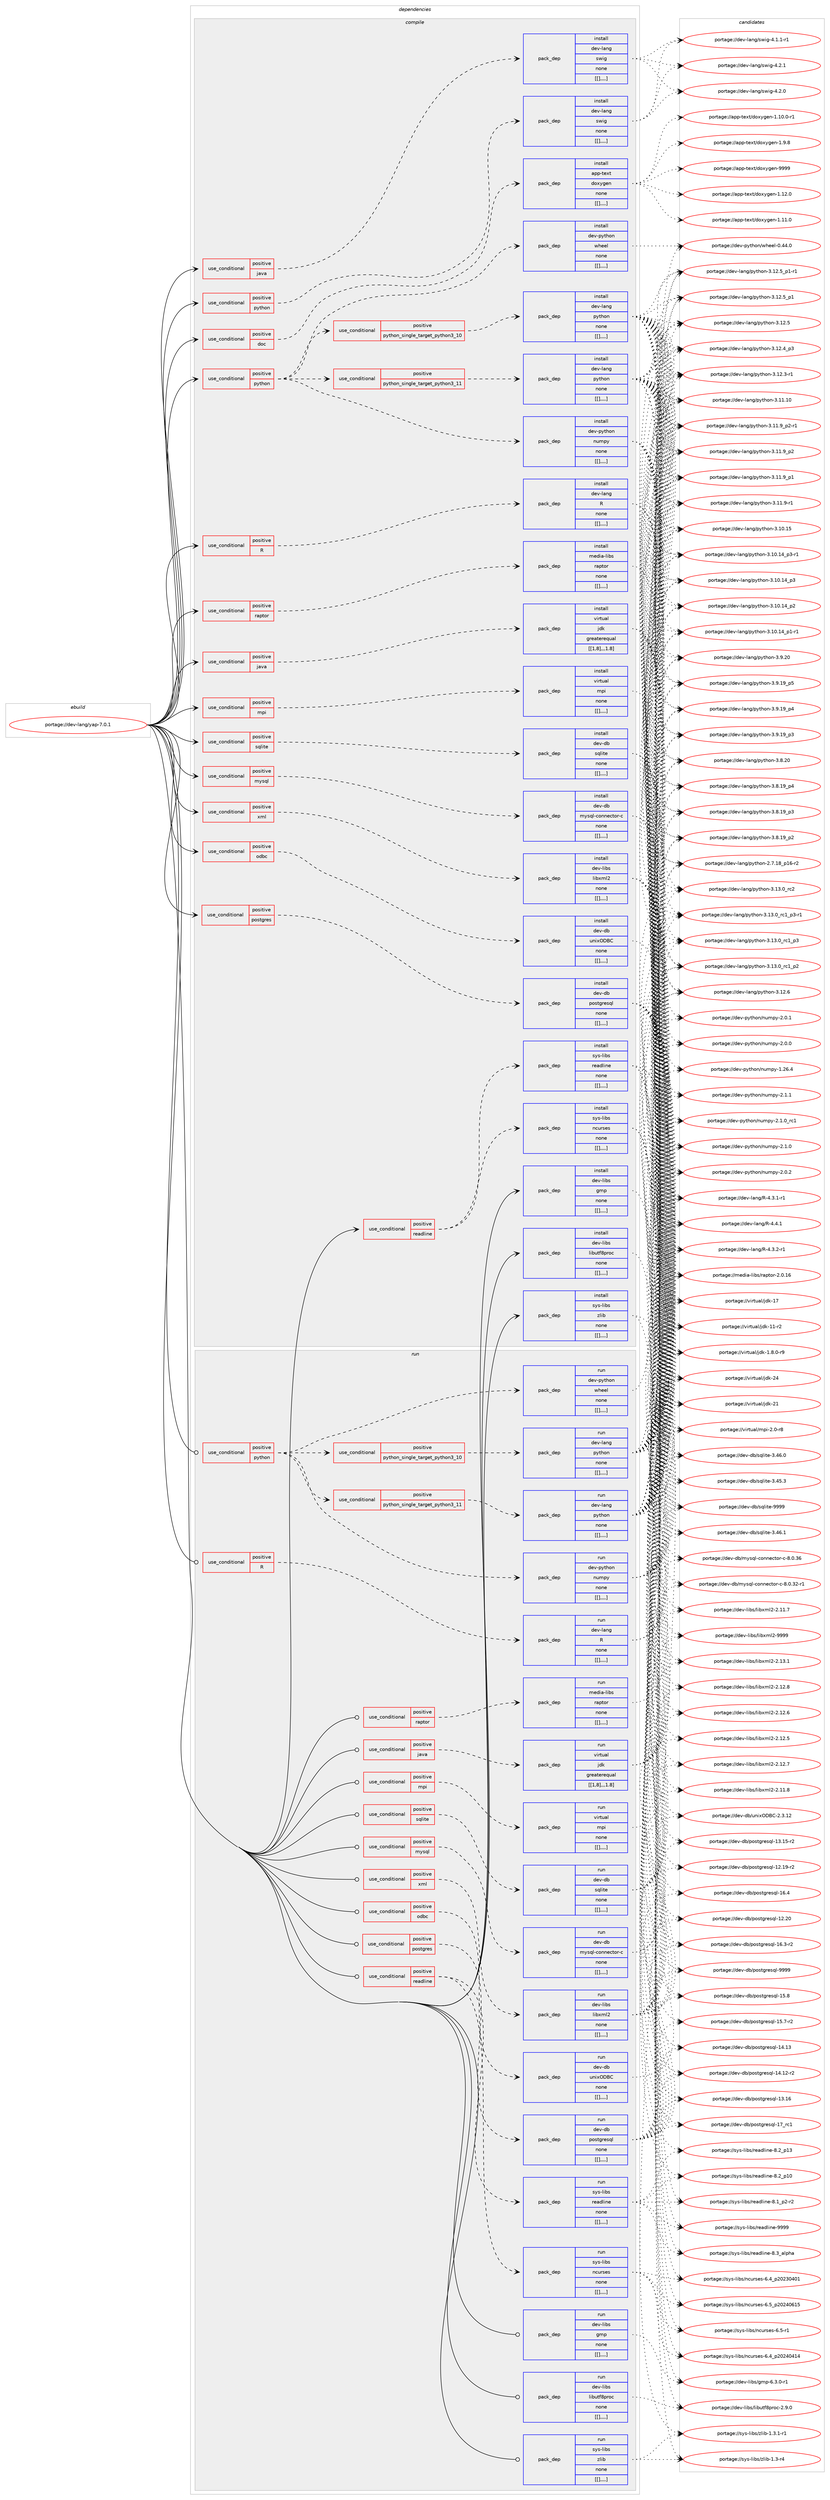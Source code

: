 digraph prolog {

# *************
# Graph options
# *************

newrank=true;
concentrate=true;
compound=true;
graph [rankdir=LR,fontname=Helvetica,fontsize=10,ranksep=1.5];#, ranksep=2.5, nodesep=0.2];
edge  [arrowhead=vee];
node  [fontname=Helvetica,fontsize=10];

# **********
# The ebuild
# **********

subgraph cluster_leftcol {
color=gray;
label=<<i>ebuild</i>>;
id [label="portage://dev-lang/yap-7.0.1", color=red, width=4, href="../dev-lang/yap-7.0.1.svg"];
}

# ****************
# The dependencies
# ****************

subgraph cluster_midcol {
color=gray;
label=<<i>dependencies</i>>;
subgraph cluster_compile {
fillcolor="#eeeeee";
style=filled;
label=<<i>compile</i>>;
subgraph cond25794 {
dependency106229 [label=<<TABLE BORDER="0" CELLBORDER="1" CELLSPACING="0" CELLPADDING="4"><TR><TD ROWSPAN="3" CELLPADDING="10">use_conditional</TD></TR><TR><TD>positive</TD></TR><TR><TD>R</TD></TR></TABLE>>, shape=none, color=red];
subgraph pack79317 {
dependency106230 [label=<<TABLE BORDER="0" CELLBORDER="1" CELLSPACING="0" CELLPADDING="4" WIDTH="220"><TR><TD ROWSPAN="6" CELLPADDING="30">pack_dep</TD></TR><TR><TD WIDTH="110">install</TD></TR><TR><TD>dev-lang</TD></TR><TR><TD>R</TD></TR><TR><TD>none</TD></TR><TR><TD>[[],,,,]</TD></TR></TABLE>>, shape=none, color=blue];
}
dependency106229:e -> dependency106230:w [weight=20,style="dashed",arrowhead="vee"];
}
id:e -> dependency106229:w [weight=20,style="solid",arrowhead="vee"];
subgraph cond25795 {
dependency106231 [label=<<TABLE BORDER="0" CELLBORDER="1" CELLSPACING="0" CELLPADDING="4"><TR><TD ROWSPAN="3" CELLPADDING="10">use_conditional</TD></TR><TR><TD>positive</TD></TR><TR><TD>doc</TD></TR></TABLE>>, shape=none, color=red];
subgraph pack79318 {
dependency106232 [label=<<TABLE BORDER="0" CELLBORDER="1" CELLSPACING="0" CELLPADDING="4" WIDTH="220"><TR><TD ROWSPAN="6" CELLPADDING="30">pack_dep</TD></TR><TR><TD WIDTH="110">install</TD></TR><TR><TD>app-text</TD></TR><TR><TD>doxygen</TD></TR><TR><TD>none</TD></TR><TR><TD>[[],,,,]</TD></TR></TABLE>>, shape=none, color=blue];
}
dependency106231:e -> dependency106232:w [weight=20,style="dashed",arrowhead="vee"];
}
id:e -> dependency106231:w [weight=20,style="solid",arrowhead="vee"];
subgraph cond25796 {
dependency106233 [label=<<TABLE BORDER="0" CELLBORDER="1" CELLSPACING="0" CELLPADDING="4"><TR><TD ROWSPAN="3" CELLPADDING="10">use_conditional</TD></TR><TR><TD>positive</TD></TR><TR><TD>java</TD></TR></TABLE>>, shape=none, color=red];
subgraph pack79319 {
dependency106234 [label=<<TABLE BORDER="0" CELLBORDER="1" CELLSPACING="0" CELLPADDING="4" WIDTH="220"><TR><TD ROWSPAN="6" CELLPADDING="30">pack_dep</TD></TR><TR><TD WIDTH="110">install</TD></TR><TR><TD>dev-lang</TD></TR><TR><TD>swig</TD></TR><TR><TD>none</TD></TR><TR><TD>[[],,,,]</TD></TR></TABLE>>, shape=none, color=blue];
}
dependency106233:e -> dependency106234:w [weight=20,style="dashed",arrowhead="vee"];
}
id:e -> dependency106233:w [weight=20,style="solid",arrowhead="vee"];
subgraph cond25797 {
dependency106235 [label=<<TABLE BORDER="0" CELLBORDER="1" CELLSPACING="0" CELLPADDING="4"><TR><TD ROWSPAN="3" CELLPADDING="10">use_conditional</TD></TR><TR><TD>positive</TD></TR><TR><TD>java</TD></TR></TABLE>>, shape=none, color=red];
subgraph pack79320 {
dependency106236 [label=<<TABLE BORDER="0" CELLBORDER="1" CELLSPACING="0" CELLPADDING="4" WIDTH="220"><TR><TD ROWSPAN="6" CELLPADDING="30">pack_dep</TD></TR><TR><TD WIDTH="110">install</TD></TR><TR><TD>virtual</TD></TR><TR><TD>jdk</TD></TR><TR><TD>greaterequal</TD></TR><TR><TD>[[1,8],,,1.8]</TD></TR></TABLE>>, shape=none, color=blue];
}
dependency106235:e -> dependency106236:w [weight=20,style="dashed",arrowhead="vee"];
}
id:e -> dependency106235:w [weight=20,style="solid",arrowhead="vee"];
subgraph cond25798 {
dependency106237 [label=<<TABLE BORDER="0" CELLBORDER="1" CELLSPACING="0" CELLPADDING="4"><TR><TD ROWSPAN="3" CELLPADDING="10">use_conditional</TD></TR><TR><TD>positive</TD></TR><TR><TD>mpi</TD></TR></TABLE>>, shape=none, color=red];
subgraph pack79321 {
dependency106238 [label=<<TABLE BORDER="0" CELLBORDER="1" CELLSPACING="0" CELLPADDING="4" WIDTH="220"><TR><TD ROWSPAN="6" CELLPADDING="30">pack_dep</TD></TR><TR><TD WIDTH="110">install</TD></TR><TR><TD>virtual</TD></TR><TR><TD>mpi</TD></TR><TR><TD>none</TD></TR><TR><TD>[[],,,,]</TD></TR></TABLE>>, shape=none, color=blue];
}
dependency106237:e -> dependency106238:w [weight=20,style="dashed",arrowhead="vee"];
}
id:e -> dependency106237:w [weight=20,style="solid",arrowhead="vee"];
subgraph cond25799 {
dependency106239 [label=<<TABLE BORDER="0" CELLBORDER="1" CELLSPACING="0" CELLPADDING="4"><TR><TD ROWSPAN="3" CELLPADDING="10">use_conditional</TD></TR><TR><TD>positive</TD></TR><TR><TD>mysql</TD></TR></TABLE>>, shape=none, color=red];
subgraph pack79322 {
dependency106240 [label=<<TABLE BORDER="0" CELLBORDER="1" CELLSPACING="0" CELLPADDING="4" WIDTH="220"><TR><TD ROWSPAN="6" CELLPADDING="30">pack_dep</TD></TR><TR><TD WIDTH="110">install</TD></TR><TR><TD>dev-db</TD></TR><TR><TD>mysql-connector-c</TD></TR><TR><TD>none</TD></TR><TR><TD>[[],,,,]</TD></TR></TABLE>>, shape=none, color=blue];
}
dependency106239:e -> dependency106240:w [weight=20,style="dashed",arrowhead="vee"];
}
id:e -> dependency106239:w [weight=20,style="solid",arrowhead="vee"];
subgraph cond25800 {
dependency106241 [label=<<TABLE BORDER="0" CELLBORDER="1" CELLSPACING="0" CELLPADDING="4"><TR><TD ROWSPAN="3" CELLPADDING="10">use_conditional</TD></TR><TR><TD>positive</TD></TR><TR><TD>odbc</TD></TR></TABLE>>, shape=none, color=red];
subgraph pack79323 {
dependency106242 [label=<<TABLE BORDER="0" CELLBORDER="1" CELLSPACING="0" CELLPADDING="4" WIDTH="220"><TR><TD ROWSPAN="6" CELLPADDING="30">pack_dep</TD></TR><TR><TD WIDTH="110">install</TD></TR><TR><TD>dev-db</TD></TR><TR><TD>unixODBC</TD></TR><TR><TD>none</TD></TR><TR><TD>[[],,,,]</TD></TR></TABLE>>, shape=none, color=blue];
}
dependency106241:e -> dependency106242:w [weight=20,style="dashed",arrowhead="vee"];
}
id:e -> dependency106241:w [weight=20,style="solid",arrowhead="vee"];
subgraph cond25801 {
dependency106243 [label=<<TABLE BORDER="0" CELLBORDER="1" CELLSPACING="0" CELLPADDING="4"><TR><TD ROWSPAN="3" CELLPADDING="10">use_conditional</TD></TR><TR><TD>positive</TD></TR><TR><TD>postgres</TD></TR></TABLE>>, shape=none, color=red];
subgraph pack79324 {
dependency106244 [label=<<TABLE BORDER="0" CELLBORDER="1" CELLSPACING="0" CELLPADDING="4" WIDTH="220"><TR><TD ROWSPAN="6" CELLPADDING="30">pack_dep</TD></TR><TR><TD WIDTH="110">install</TD></TR><TR><TD>dev-db</TD></TR><TR><TD>postgresql</TD></TR><TR><TD>none</TD></TR><TR><TD>[[],,,,]</TD></TR></TABLE>>, shape=none, color=blue];
}
dependency106243:e -> dependency106244:w [weight=20,style="dashed",arrowhead="vee"];
}
id:e -> dependency106243:w [weight=20,style="solid",arrowhead="vee"];
subgraph cond25802 {
dependency106245 [label=<<TABLE BORDER="0" CELLBORDER="1" CELLSPACING="0" CELLPADDING="4"><TR><TD ROWSPAN="3" CELLPADDING="10">use_conditional</TD></TR><TR><TD>positive</TD></TR><TR><TD>python</TD></TR></TABLE>>, shape=none, color=red];
subgraph cond25803 {
dependency106246 [label=<<TABLE BORDER="0" CELLBORDER="1" CELLSPACING="0" CELLPADDING="4"><TR><TD ROWSPAN="3" CELLPADDING="10">use_conditional</TD></TR><TR><TD>positive</TD></TR><TR><TD>python_single_target_python3_10</TD></TR></TABLE>>, shape=none, color=red];
subgraph pack79325 {
dependency106247 [label=<<TABLE BORDER="0" CELLBORDER="1" CELLSPACING="0" CELLPADDING="4" WIDTH="220"><TR><TD ROWSPAN="6" CELLPADDING="30">pack_dep</TD></TR><TR><TD WIDTH="110">install</TD></TR><TR><TD>dev-lang</TD></TR><TR><TD>python</TD></TR><TR><TD>none</TD></TR><TR><TD>[[],,,,]</TD></TR></TABLE>>, shape=none, color=blue];
}
dependency106246:e -> dependency106247:w [weight=20,style="dashed",arrowhead="vee"];
}
dependency106245:e -> dependency106246:w [weight=20,style="dashed",arrowhead="vee"];
subgraph cond25804 {
dependency106248 [label=<<TABLE BORDER="0" CELLBORDER="1" CELLSPACING="0" CELLPADDING="4"><TR><TD ROWSPAN="3" CELLPADDING="10">use_conditional</TD></TR><TR><TD>positive</TD></TR><TR><TD>python_single_target_python3_11</TD></TR></TABLE>>, shape=none, color=red];
subgraph pack79326 {
dependency106249 [label=<<TABLE BORDER="0" CELLBORDER="1" CELLSPACING="0" CELLPADDING="4" WIDTH="220"><TR><TD ROWSPAN="6" CELLPADDING="30">pack_dep</TD></TR><TR><TD WIDTH="110">install</TD></TR><TR><TD>dev-lang</TD></TR><TR><TD>python</TD></TR><TR><TD>none</TD></TR><TR><TD>[[],,,,]</TD></TR></TABLE>>, shape=none, color=blue];
}
dependency106248:e -> dependency106249:w [weight=20,style="dashed",arrowhead="vee"];
}
dependency106245:e -> dependency106248:w [weight=20,style="dashed",arrowhead="vee"];
subgraph pack79327 {
dependency106250 [label=<<TABLE BORDER="0" CELLBORDER="1" CELLSPACING="0" CELLPADDING="4" WIDTH="220"><TR><TD ROWSPAN="6" CELLPADDING="30">pack_dep</TD></TR><TR><TD WIDTH="110">install</TD></TR><TR><TD>dev-python</TD></TR><TR><TD>wheel</TD></TR><TR><TD>none</TD></TR><TR><TD>[[],,,,]</TD></TR></TABLE>>, shape=none, color=blue];
}
dependency106245:e -> dependency106250:w [weight=20,style="dashed",arrowhead="vee"];
subgraph pack79328 {
dependency106251 [label=<<TABLE BORDER="0" CELLBORDER="1" CELLSPACING="0" CELLPADDING="4" WIDTH="220"><TR><TD ROWSPAN="6" CELLPADDING="30">pack_dep</TD></TR><TR><TD WIDTH="110">install</TD></TR><TR><TD>dev-python</TD></TR><TR><TD>numpy</TD></TR><TR><TD>none</TD></TR><TR><TD>[[],,,,]</TD></TR></TABLE>>, shape=none, color=blue];
}
dependency106245:e -> dependency106251:w [weight=20,style="dashed",arrowhead="vee"];
}
id:e -> dependency106245:w [weight=20,style="solid",arrowhead="vee"];
subgraph cond25805 {
dependency106252 [label=<<TABLE BORDER="0" CELLBORDER="1" CELLSPACING="0" CELLPADDING="4"><TR><TD ROWSPAN="3" CELLPADDING="10">use_conditional</TD></TR><TR><TD>positive</TD></TR><TR><TD>python</TD></TR></TABLE>>, shape=none, color=red];
subgraph pack79329 {
dependency106253 [label=<<TABLE BORDER="0" CELLBORDER="1" CELLSPACING="0" CELLPADDING="4" WIDTH="220"><TR><TD ROWSPAN="6" CELLPADDING="30">pack_dep</TD></TR><TR><TD WIDTH="110">install</TD></TR><TR><TD>dev-lang</TD></TR><TR><TD>swig</TD></TR><TR><TD>none</TD></TR><TR><TD>[[],,,,]</TD></TR></TABLE>>, shape=none, color=blue];
}
dependency106252:e -> dependency106253:w [weight=20,style="dashed",arrowhead="vee"];
}
id:e -> dependency106252:w [weight=20,style="solid",arrowhead="vee"];
subgraph cond25806 {
dependency106254 [label=<<TABLE BORDER="0" CELLBORDER="1" CELLSPACING="0" CELLPADDING="4"><TR><TD ROWSPAN="3" CELLPADDING="10">use_conditional</TD></TR><TR><TD>positive</TD></TR><TR><TD>raptor</TD></TR></TABLE>>, shape=none, color=red];
subgraph pack79330 {
dependency106255 [label=<<TABLE BORDER="0" CELLBORDER="1" CELLSPACING="0" CELLPADDING="4" WIDTH="220"><TR><TD ROWSPAN="6" CELLPADDING="30">pack_dep</TD></TR><TR><TD WIDTH="110">install</TD></TR><TR><TD>media-libs</TD></TR><TR><TD>raptor</TD></TR><TR><TD>none</TD></TR><TR><TD>[[],,,,]</TD></TR></TABLE>>, shape=none, color=blue];
}
dependency106254:e -> dependency106255:w [weight=20,style="dashed",arrowhead="vee"];
}
id:e -> dependency106254:w [weight=20,style="solid",arrowhead="vee"];
subgraph cond25807 {
dependency106256 [label=<<TABLE BORDER="0" CELLBORDER="1" CELLSPACING="0" CELLPADDING="4"><TR><TD ROWSPAN="3" CELLPADDING="10">use_conditional</TD></TR><TR><TD>positive</TD></TR><TR><TD>readline</TD></TR></TABLE>>, shape=none, color=red];
subgraph pack79331 {
dependency106257 [label=<<TABLE BORDER="0" CELLBORDER="1" CELLSPACING="0" CELLPADDING="4" WIDTH="220"><TR><TD ROWSPAN="6" CELLPADDING="30">pack_dep</TD></TR><TR><TD WIDTH="110">install</TD></TR><TR><TD>sys-libs</TD></TR><TR><TD>readline</TD></TR><TR><TD>none</TD></TR><TR><TD>[[],,,,]</TD></TR></TABLE>>, shape=none, color=blue];
}
dependency106256:e -> dependency106257:w [weight=20,style="dashed",arrowhead="vee"];
subgraph pack79332 {
dependency106258 [label=<<TABLE BORDER="0" CELLBORDER="1" CELLSPACING="0" CELLPADDING="4" WIDTH="220"><TR><TD ROWSPAN="6" CELLPADDING="30">pack_dep</TD></TR><TR><TD WIDTH="110">install</TD></TR><TR><TD>sys-libs</TD></TR><TR><TD>ncurses</TD></TR><TR><TD>none</TD></TR><TR><TD>[[],,,,]</TD></TR></TABLE>>, shape=none, color=blue];
}
dependency106256:e -> dependency106258:w [weight=20,style="dashed",arrowhead="vee"];
}
id:e -> dependency106256:w [weight=20,style="solid",arrowhead="vee"];
subgraph cond25808 {
dependency106259 [label=<<TABLE BORDER="0" CELLBORDER="1" CELLSPACING="0" CELLPADDING="4"><TR><TD ROWSPAN="3" CELLPADDING="10">use_conditional</TD></TR><TR><TD>positive</TD></TR><TR><TD>sqlite</TD></TR></TABLE>>, shape=none, color=red];
subgraph pack79333 {
dependency106260 [label=<<TABLE BORDER="0" CELLBORDER="1" CELLSPACING="0" CELLPADDING="4" WIDTH="220"><TR><TD ROWSPAN="6" CELLPADDING="30">pack_dep</TD></TR><TR><TD WIDTH="110">install</TD></TR><TR><TD>dev-db</TD></TR><TR><TD>sqlite</TD></TR><TR><TD>none</TD></TR><TR><TD>[[],,,,]</TD></TR></TABLE>>, shape=none, color=blue];
}
dependency106259:e -> dependency106260:w [weight=20,style="dashed",arrowhead="vee"];
}
id:e -> dependency106259:w [weight=20,style="solid",arrowhead="vee"];
subgraph cond25809 {
dependency106261 [label=<<TABLE BORDER="0" CELLBORDER="1" CELLSPACING="0" CELLPADDING="4"><TR><TD ROWSPAN="3" CELLPADDING="10">use_conditional</TD></TR><TR><TD>positive</TD></TR><TR><TD>xml</TD></TR></TABLE>>, shape=none, color=red];
subgraph pack79334 {
dependency106262 [label=<<TABLE BORDER="0" CELLBORDER="1" CELLSPACING="0" CELLPADDING="4" WIDTH="220"><TR><TD ROWSPAN="6" CELLPADDING="30">pack_dep</TD></TR><TR><TD WIDTH="110">install</TD></TR><TR><TD>dev-libs</TD></TR><TR><TD>libxml2</TD></TR><TR><TD>none</TD></TR><TR><TD>[[],,,,]</TD></TR></TABLE>>, shape=none, color=blue];
}
dependency106261:e -> dependency106262:w [weight=20,style="dashed",arrowhead="vee"];
}
id:e -> dependency106261:w [weight=20,style="solid",arrowhead="vee"];
subgraph pack79335 {
dependency106263 [label=<<TABLE BORDER="0" CELLBORDER="1" CELLSPACING="0" CELLPADDING="4" WIDTH="220"><TR><TD ROWSPAN="6" CELLPADDING="30">pack_dep</TD></TR><TR><TD WIDTH="110">install</TD></TR><TR><TD>dev-libs</TD></TR><TR><TD>gmp</TD></TR><TR><TD>none</TD></TR><TR><TD>[[],,,,]</TD></TR></TABLE>>, shape=none, color=blue];
}
id:e -> dependency106263:w [weight=20,style="solid",arrowhead="vee"];
subgraph pack79336 {
dependency106264 [label=<<TABLE BORDER="0" CELLBORDER="1" CELLSPACING="0" CELLPADDING="4" WIDTH="220"><TR><TD ROWSPAN="6" CELLPADDING="30">pack_dep</TD></TR><TR><TD WIDTH="110">install</TD></TR><TR><TD>dev-libs</TD></TR><TR><TD>libutf8proc</TD></TR><TR><TD>none</TD></TR><TR><TD>[[],,,,]</TD></TR></TABLE>>, shape=none, color=blue];
}
id:e -> dependency106264:w [weight=20,style="solid",arrowhead="vee"];
subgraph pack79337 {
dependency106265 [label=<<TABLE BORDER="0" CELLBORDER="1" CELLSPACING="0" CELLPADDING="4" WIDTH="220"><TR><TD ROWSPAN="6" CELLPADDING="30">pack_dep</TD></TR><TR><TD WIDTH="110">install</TD></TR><TR><TD>sys-libs</TD></TR><TR><TD>zlib</TD></TR><TR><TD>none</TD></TR><TR><TD>[[],,,,]</TD></TR></TABLE>>, shape=none, color=blue];
}
id:e -> dependency106265:w [weight=20,style="solid",arrowhead="vee"];
}
subgraph cluster_compileandrun {
fillcolor="#eeeeee";
style=filled;
label=<<i>compile and run</i>>;
}
subgraph cluster_run {
fillcolor="#eeeeee";
style=filled;
label=<<i>run</i>>;
subgraph cond25810 {
dependency106266 [label=<<TABLE BORDER="0" CELLBORDER="1" CELLSPACING="0" CELLPADDING="4"><TR><TD ROWSPAN="3" CELLPADDING="10">use_conditional</TD></TR><TR><TD>positive</TD></TR><TR><TD>R</TD></TR></TABLE>>, shape=none, color=red];
subgraph pack79338 {
dependency106267 [label=<<TABLE BORDER="0" CELLBORDER="1" CELLSPACING="0" CELLPADDING="4" WIDTH="220"><TR><TD ROWSPAN="6" CELLPADDING="30">pack_dep</TD></TR><TR><TD WIDTH="110">run</TD></TR><TR><TD>dev-lang</TD></TR><TR><TD>R</TD></TR><TR><TD>none</TD></TR><TR><TD>[[],,,,]</TD></TR></TABLE>>, shape=none, color=blue];
}
dependency106266:e -> dependency106267:w [weight=20,style="dashed",arrowhead="vee"];
}
id:e -> dependency106266:w [weight=20,style="solid",arrowhead="odot"];
subgraph cond25811 {
dependency106268 [label=<<TABLE BORDER="0" CELLBORDER="1" CELLSPACING="0" CELLPADDING="4"><TR><TD ROWSPAN="3" CELLPADDING="10">use_conditional</TD></TR><TR><TD>positive</TD></TR><TR><TD>java</TD></TR></TABLE>>, shape=none, color=red];
subgraph pack79339 {
dependency106269 [label=<<TABLE BORDER="0" CELLBORDER="1" CELLSPACING="0" CELLPADDING="4" WIDTH="220"><TR><TD ROWSPAN="6" CELLPADDING="30">pack_dep</TD></TR><TR><TD WIDTH="110">run</TD></TR><TR><TD>virtual</TD></TR><TR><TD>jdk</TD></TR><TR><TD>greaterequal</TD></TR><TR><TD>[[1,8],,,1.8]</TD></TR></TABLE>>, shape=none, color=blue];
}
dependency106268:e -> dependency106269:w [weight=20,style="dashed",arrowhead="vee"];
}
id:e -> dependency106268:w [weight=20,style="solid",arrowhead="odot"];
subgraph cond25812 {
dependency106270 [label=<<TABLE BORDER="0" CELLBORDER="1" CELLSPACING="0" CELLPADDING="4"><TR><TD ROWSPAN="3" CELLPADDING="10">use_conditional</TD></TR><TR><TD>positive</TD></TR><TR><TD>mpi</TD></TR></TABLE>>, shape=none, color=red];
subgraph pack79340 {
dependency106271 [label=<<TABLE BORDER="0" CELLBORDER="1" CELLSPACING="0" CELLPADDING="4" WIDTH="220"><TR><TD ROWSPAN="6" CELLPADDING="30">pack_dep</TD></TR><TR><TD WIDTH="110">run</TD></TR><TR><TD>virtual</TD></TR><TR><TD>mpi</TD></TR><TR><TD>none</TD></TR><TR><TD>[[],,,,]</TD></TR></TABLE>>, shape=none, color=blue];
}
dependency106270:e -> dependency106271:w [weight=20,style="dashed",arrowhead="vee"];
}
id:e -> dependency106270:w [weight=20,style="solid",arrowhead="odot"];
subgraph cond25813 {
dependency106272 [label=<<TABLE BORDER="0" CELLBORDER="1" CELLSPACING="0" CELLPADDING="4"><TR><TD ROWSPAN="3" CELLPADDING="10">use_conditional</TD></TR><TR><TD>positive</TD></TR><TR><TD>mysql</TD></TR></TABLE>>, shape=none, color=red];
subgraph pack79341 {
dependency106273 [label=<<TABLE BORDER="0" CELLBORDER="1" CELLSPACING="0" CELLPADDING="4" WIDTH="220"><TR><TD ROWSPAN="6" CELLPADDING="30">pack_dep</TD></TR><TR><TD WIDTH="110">run</TD></TR><TR><TD>dev-db</TD></TR><TR><TD>mysql-connector-c</TD></TR><TR><TD>none</TD></TR><TR><TD>[[],,,,]</TD></TR></TABLE>>, shape=none, color=blue];
}
dependency106272:e -> dependency106273:w [weight=20,style="dashed",arrowhead="vee"];
}
id:e -> dependency106272:w [weight=20,style="solid",arrowhead="odot"];
subgraph cond25814 {
dependency106274 [label=<<TABLE BORDER="0" CELLBORDER="1" CELLSPACING="0" CELLPADDING="4"><TR><TD ROWSPAN="3" CELLPADDING="10">use_conditional</TD></TR><TR><TD>positive</TD></TR><TR><TD>odbc</TD></TR></TABLE>>, shape=none, color=red];
subgraph pack79342 {
dependency106275 [label=<<TABLE BORDER="0" CELLBORDER="1" CELLSPACING="0" CELLPADDING="4" WIDTH="220"><TR><TD ROWSPAN="6" CELLPADDING="30">pack_dep</TD></TR><TR><TD WIDTH="110">run</TD></TR><TR><TD>dev-db</TD></TR><TR><TD>unixODBC</TD></TR><TR><TD>none</TD></TR><TR><TD>[[],,,,]</TD></TR></TABLE>>, shape=none, color=blue];
}
dependency106274:e -> dependency106275:w [weight=20,style="dashed",arrowhead="vee"];
}
id:e -> dependency106274:w [weight=20,style="solid",arrowhead="odot"];
subgraph cond25815 {
dependency106276 [label=<<TABLE BORDER="0" CELLBORDER="1" CELLSPACING="0" CELLPADDING="4"><TR><TD ROWSPAN="3" CELLPADDING="10">use_conditional</TD></TR><TR><TD>positive</TD></TR><TR><TD>postgres</TD></TR></TABLE>>, shape=none, color=red];
subgraph pack79343 {
dependency106277 [label=<<TABLE BORDER="0" CELLBORDER="1" CELLSPACING="0" CELLPADDING="4" WIDTH="220"><TR><TD ROWSPAN="6" CELLPADDING="30">pack_dep</TD></TR><TR><TD WIDTH="110">run</TD></TR><TR><TD>dev-db</TD></TR><TR><TD>postgresql</TD></TR><TR><TD>none</TD></TR><TR><TD>[[],,,,]</TD></TR></TABLE>>, shape=none, color=blue];
}
dependency106276:e -> dependency106277:w [weight=20,style="dashed",arrowhead="vee"];
}
id:e -> dependency106276:w [weight=20,style="solid",arrowhead="odot"];
subgraph cond25816 {
dependency106278 [label=<<TABLE BORDER="0" CELLBORDER="1" CELLSPACING="0" CELLPADDING="4"><TR><TD ROWSPAN="3" CELLPADDING="10">use_conditional</TD></TR><TR><TD>positive</TD></TR><TR><TD>python</TD></TR></TABLE>>, shape=none, color=red];
subgraph cond25817 {
dependency106279 [label=<<TABLE BORDER="0" CELLBORDER="1" CELLSPACING="0" CELLPADDING="4"><TR><TD ROWSPAN="3" CELLPADDING="10">use_conditional</TD></TR><TR><TD>positive</TD></TR><TR><TD>python_single_target_python3_10</TD></TR></TABLE>>, shape=none, color=red];
subgraph pack79344 {
dependency106280 [label=<<TABLE BORDER="0" CELLBORDER="1" CELLSPACING="0" CELLPADDING="4" WIDTH="220"><TR><TD ROWSPAN="6" CELLPADDING="30">pack_dep</TD></TR><TR><TD WIDTH="110">run</TD></TR><TR><TD>dev-lang</TD></TR><TR><TD>python</TD></TR><TR><TD>none</TD></TR><TR><TD>[[],,,,]</TD></TR></TABLE>>, shape=none, color=blue];
}
dependency106279:e -> dependency106280:w [weight=20,style="dashed",arrowhead="vee"];
}
dependency106278:e -> dependency106279:w [weight=20,style="dashed",arrowhead="vee"];
subgraph cond25818 {
dependency106281 [label=<<TABLE BORDER="0" CELLBORDER="1" CELLSPACING="0" CELLPADDING="4"><TR><TD ROWSPAN="3" CELLPADDING="10">use_conditional</TD></TR><TR><TD>positive</TD></TR><TR><TD>python_single_target_python3_11</TD></TR></TABLE>>, shape=none, color=red];
subgraph pack79345 {
dependency106282 [label=<<TABLE BORDER="0" CELLBORDER="1" CELLSPACING="0" CELLPADDING="4" WIDTH="220"><TR><TD ROWSPAN="6" CELLPADDING="30">pack_dep</TD></TR><TR><TD WIDTH="110">run</TD></TR><TR><TD>dev-lang</TD></TR><TR><TD>python</TD></TR><TR><TD>none</TD></TR><TR><TD>[[],,,,]</TD></TR></TABLE>>, shape=none, color=blue];
}
dependency106281:e -> dependency106282:w [weight=20,style="dashed",arrowhead="vee"];
}
dependency106278:e -> dependency106281:w [weight=20,style="dashed",arrowhead="vee"];
subgraph pack79346 {
dependency106283 [label=<<TABLE BORDER="0" CELLBORDER="1" CELLSPACING="0" CELLPADDING="4" WIDTH="220"><TR><TD ROWSPAN="6" CELLPADDING="30">pack_dep</TD></TR><TR><TD WIDTH="110">run</TD></TR><TR><TD>dev-python</TD></TR><TR><TD>wheel</TD></TR><TR><TD>none</TD></TR><TR><TD>[[],,,,]</TD></TR></TABLE>>, shape=none, color=blue];
}
dependency106278:e -> dependency106283:w [weight=20,style="dashed",arrowhead="vee"];
subgraph pack79347 {
dependency106284 [label=<<TABLE BORDER="0" CELLBORDER="1" CELLSPACING="0" CELLPADDING="4" WIDTH="220"><TR><TD ROWSPAN="6" CELLPADDING="30">pack_dep</TD></TR><TR><TD WIDTH="110">run</TD></TR><TR><TD>dev-python</TD></TR><TR><TD>numpy</TD></TR><TR><TD>none</TD></TR><TR><TD>[[],,,,]</TD></TR></TABLE>>, shape=none, color=blue];
}
dependency106278:e -> dependency106284:w [weight=20,style="dashed",arrowhead="vee"];
}
id:e -> dependency106278:w [weight=20,style="solid",arrowhead="odot"];
subgraph cond25819 {
dependency106285 [label=<<TABLE BORDER="0" CELLBORDER="1" CELLSPACING="0" CELLPADDING="4"><TR><TD ROWSPAN="3" CELLPADDING="10">use_conditional</TD></TR><TR><TD>positive</TD></TR><TR><TD>raptor</TD></TR></TABLE>>, shape=none, color=red];
subgraph pack79348 {
dependency106286 [label=<<TABLE BORDER="0" CELLBORDER="1" CELLSPACING="0" CELLPADDING="4" WIDTH="220"><TR><TD ROWSPAN="6" CELLPADDING="30">pack_dep</TD></TR><TR><TD WIDTH="110">run</TD></TR><TR><TD>media-libs</TD></TR><TR><TD>raptor</TD></TR><TR><TD>none</TD></TR><TR><TD>[[],,,,]</TD></TR></TABLE>>, shape=none, color=blue];
}
dependency106285:e -> dependency106286:w [weight=20,style="dashed",arrowhead="vee"];
}
id:e -> dependency106285:w [weight=20,style="solid",arrowhead="odot"];
subgraph cond25820 {
dependency106287 [label=<<TABLE BORDER="0" CELLBORDER="1" CELLSPACING="0" CELLPADDING="4"><TR><TD ROWSPAN="3" CELLPADDING="10">use_conditional</TD></TR><TR><TD>positive</TD></TR><TR><TD>readline</TD></TR></TABLE>>, shape=none, color=red];
subgraph pack79349 {
dependency106288 [label=<<TABLE BORDER="0" CELLBORDER="1" CELLSPACING="0" CELLPADDING="4" WIDTH="220"><TR><TD ROWSPAN="6" CELLPADDING="30">pack_dep</TD></TR><TR><TD WIDTH="110">run</TD></TR><TR><TD>sys-libs</TD></TR><TR><TD>readline</TD></TR><TR><TD>none</TD></TR><TR><TD>[[],,,,]</TD></TR></TABLE>>, shape=none, color=blue];
}
dependency106287:e -> dependency106288:w [weight=20,style="dashed",arrowhead="vee"];
subgraph pack79350 {
dependency106289 [label=<<TABLE BORDER="0" CELLBORDER="1" CELLSPACING="0" CELLPADDING="4" WIDTH="220"><TR><TD ROWSPAN="6" CELLPADDING="30">pack_dep</TD></TR><TR><TD WIDTH="110">run</TD></TR><TR><TD>sys-libs</TD></TR><TR><TD>ncurses</TD></TR><TR><TD>none</TD></TR><TR><TD>[[],,,,]</TD></TR></TABLE>>, shape=none, color=blue];
}
dependency106287:e -> dependency106289:w [weight=20,style="dashed",arrowhead="vee"];
}
id:e -> dependency106287:w [weight=20,style="solid",arrowhead="odot"];
subgraph cond25821 {
dependency106290 [label=<<TABLE BORDER="0" CELLBORDER="1" CELLSPACING="0" CELLPADDING="4"><TR><TD ROWSPAN="3" CELLPADDING="10">use_conditional</TD></TR><TR><TD>positive</TD></TR><TR><TD>sqlite</TD></TR></TABLE>>, shape=none, color=red];
subgraph pack79351 {
dependency106291 [label=<<TABLE BORDER="0" CELLBORDER="1" CELLSPACING="0" CELLPADDING="4" WIDTH="220"><TR><TD ROWSPAN="6" CELLPADDING="30">pack_dep</TD></TR><TR><TD WIDTH="110">run</TD></TR><TR><TD>dev-db</TD></TR><TR><TD>sqlite</TD></TR><TR><TD>none</TD></TR><TR><TD>[[],,,,]</TD></TR></TABLE>>, shape=none, color=blue];
}
dependency106290:e -> dependency106291:w [weight=20,style="dashed",arrowhead="vee"];
}
id:e -> dependency106290:w [weight=20,style="solid",arrowhead="odot"];
subgraph cond25822 {
dependency106292 [label=<<TABLE BORDER="0" CELLBORDER="1" CELLSPACING="0" CELLPADDING="4"><TR><TD ROWSPAN="3" CELLPADDING="10">use_conditional</TD></TR><TR><TD>positive</TD></TR><TR><TD>xml</TD></TR></TABLE>>, shape=none, color=red];
subgraph pack79352 {
dependency106293 [label=<<TABLE BORDER="0" CELLBORDER="1" CELLSPACING="0" CELLPADDING="4" WIDTH="220"><TR><TD ROWSPAN="6" CELLPADDING="30">pack_dep</TD></TR><TR><TD WIDTH="110">run</TD></TR><TR><TD>dev-libs</TD></TR><TR><TD>libxml2</TD></TR><TR><TD>none</TD></TR><TR><TD>[[],,,,]</TD></TR></TABLE>>, shape=none, color=blue];
}
dependency106292:e -> dependency106293:w [weight=20,style="dashed",arrowhead="vee"];
}
id:e -> dependency106292:w [weight=20,style="solid",arrowhead="odot"];
subgraph pack79353 {
dependency106294 [label=<<TABLE BORDER="0" CELLBORDER="1" CELLSPACING="0" CELLPADDING="4" WIDTH="220"><TR><TD ROWSPAN="6" CELLPADDING="30">pack_dep</TD></TR><TR><TD WIDTH="110">run</TD></TR><TR><TD>dev-libs</TD></TR><TR><TD>gmp</TD></TR><TR><TD>none</TD></TR><TR><TD>[[],,,,]</TD></TR></TABLE>>, shape=none, color=blue];
}
id:e -> dependency106294:w [weight=20,style="solid",arrowhead="odot"];
subgraph pack79354 {
dependency106295 [label=<<TABLE BORDER="0" CELLBORDER="1" CELLSPACING="0" CELLPADDING="4" WIDTH="220"><TR><TD ROWSPAN="6" CELLPADDING="30">pack_dep</TD></TR><TR><TD WIDTH="110">run</TD></TR><TR><TD>dev-libs</TD></TR><TR><TD>libutf8proc</TD></TR><TR><TD>none</TD></TR><TR><TD>[[],,,,]</TD></TR></TABLE>>, shape=none, color=blue];
}
id:e -> dependency106295:w [weight=20,style="solid",arrowhead="odot"];
subgraph pack79355 {
dependency106296 [label=<<TABLE BORDER="0" CELLBORDER="1" CELLSPACING="0" CELLPADDING="4" WIDTH="220"><TR><TD ROWSPAN="6" CELLPADDING="30">pack_dep</TD></TR><TR><TD WIDTH="110">run</TD></TR><TR><TD>sys-libs</TD></TR><TR><TD>zlib</TD></TR><TR><TD>none</TD></TR><TR><TD>[[],,,,]</TD></TR></TABLE>>, shape=none, color=blue];
}
id:e -> dependency106296:w [weight=20,style="solid",arrowhead="odot"];
}
}

# **************
# The candidates
# **************

subgraph cluster_choices {
rank=same;
color=gray;
label=<<i>candidates</i>>;

subgraph choice79317 {
color=black;
nodesep=1;
choice10010111845108971101034782455246524649 [label="portage://dev-lang/R-4.4.1", color=red, width=4,href="../dev-lang/R-4.4.1.svg"];
choice100101118451089711010347824552465146504511449 [label="portage://dev-lang/R-4.3.2-r1", color=red, width=4,href="../dev-lang/R-4.3.2-r1.svg"];
choice100101118451089711010347824552465146494511449 [label="portage://dev-lang/R-4.3.1-r1", color=red, width=4,href="../dev-lang/R-4.3.1-r1.svg"];
dependency106230:e -> choice10010111845108971101034782455246524649:w [style=dotted,weight="100"];
dependency106230:e -> choice100101118451089711010347824552465146504511449:w [style=dotted,weight="100"];
dependency106230:e -> choice100101118451089711010347824552465146494511449:w [style=dotted,weight="100"];
}
subgraph choice79318 {
color=black;
nodesep=1;
choice9711211245116101120116471001111201211031011104557575757 [label="portage://app-text/doxygen-9999", color=red, width=4,href="../app-text/doxygen-9999.svg"];
choice97112112451161011201164710011112012110310111045494649504648 [label="portage://app-text/doxygen-1.12.0", color=red, width=4,href="../app-text/doxygen-1.12.0.svg"];
choice97112112451161011201164710011112012110310111045494649494648 [label="portage://app-text/doxygen-1.11.0", color=red, width=4,href="../app-text/doxygen-1.11.0.svg"];
choice971121124511610112011647100111120121103101110454946494846484511449 [label="portage://app-text/doxygen-1.10.0-r1", color=red, width=4,href="../app-text/doxygen-1.10.0-r1.svg"];
choice971121124511610112011647100111120121103101110454946574656 [label="portage://app-text/doxygen-1.9.8", color=red, width=4,href="../app-text/doxygen-1.9.8.svg"];
dependency106232:e -> choice9711211245116101120116471001111201211031011104557575757:w [style=dotted,weight="100"];
dependency106232:e -> choice97112112451161011201164710011112012110310111045494649504648:w [style=dotted,weight="100"];
dependency106232:e -> choice97112112451161011201164710011112012110310111045494649494648:w [style=dotted,weight="100"];
dependency106232:e -> choice971121124511610112011647100111120121103101110454946494846484511449:w [style=dotted,weight="100"];
dependency106232:e -> choice971121124511610112011647100111120121103101110454946574656:w [style=dotted,weight="100"];
}
subgraph choice79319 {
color=black;
nodesep=1;
choice100101118451089711010347115119105103455246504649 [label="portage://dev-lang/swig-4.2.1", color=red, width=4,href="../dev-lang/swig-4.2.1.svg"];
choice100101118451089711010347115119105103455246504648 [label="portage://dev-lang/swig-4.2.0", color=red, width=4,href="../dev-lang/swig-4.2.0.svg"];
choice1001011184510897110103471151191051034552464946494511449 [label="portage://dev-lang/swig-4.1.1-r1", color=red, width=4,href="../dev-lang/swig-4.1.1-r1.svg"];
dependency106234:e -> choice100101118451089711010347115119105103455246504649:w [style=dotted,weight="100"];
dependency106234:e -> choice100101118451089711010347115119105103455246504648:w [style=dotted,weight="100"];
dependency106234:e -> choice1001011184510897110103471151191051034552464946494511449:w [style=dotted,weight="100"];
}
subgraph choice79320 {
color=black;
nodesep=1;
choice1181051141161179710847106100107455052 [label="portage://virtual/jdk-24", color=red, width=4,href="../virtual/jdk-24.svg"];
choice1181051141161179710847106100107455049 [label="portage://virtual/jdk-21", color=red, width=4,href="../virtual/jdk-21.svg"];
choice1181051141161179710847106100107454955 [label="portage://virtual/jdk-17", color=red, width=4,href="../virtual/jdk-17.svg"];
choice11810511411611797108471061001074549494511450 [label="portage://virtual/jdk-11-r2", color=red, width=4,href="../virtual/jdk-11-r2.svg"];
choice11810511411611797108471061001074549465646484511457 [label="portage://virtual/jdk-1.8.0-r9", color=red, width=4,href="../virtual/jdk-1.8.0-r9.svg"];
dependency106236:e -> choice1181051141161179710847106100107455052:w [style=dotted,weight="100"];
dependency106236:e -> choice1181051141161179710847106100107455049:w [style=dotted,weight="100"];
dependency106236:e -> choice1181051141161179710847106100107454955:w [style=dotted,weight="100"];
dependency106236:e -> choice11810511411611797108471061001074549494511450:w [style=dotted,weight="100"];
dependency106236:e -> choice11810511411611797108471061001074549465646484511457:w [style=dotted,weight="100"];
}
subgraph choice79321 {
color=black;
nodesep=1;
choice1181051141161179710847109112105455046484511456 [label="portage://virtual/mpi-2.0-r8", color=red, width=4,href="../virtual/mpi-2.0-r8.svg"];
dependency106238:e -> choice1181051141161179710847109112105455046484511456:w [style=dotted,weight="100"];
}
subgraph choice79322 {
color=black;
nodesep=1;
choice100101118451009847109121115113108459911111011010199116111114459945564648465154 [label="portage://dev-db/mysql-connector-c-8.0.36", color=red, width=4,href="../dev-db/mysql-connector-c-8.0.36.svg"];
choice1001011184510098471091211151131084599111110110101991161111144599455646484651504511449 [label="portage://dev-db/mysql-connector-c-8.0.32-r1", color=red, width=4,href="../dev-db/mysql-connector-c-8.0.32-r1.svg"];
dependency106240:e -> choice100101118451009847109121115113108459911111011010199116111114459945564648465154:w [style=dotted,weight="100"];
dependency106240:e -> choice1001011184510098471091211151131084599111110110101991161111144599455646484651504511449:w [style=dotted,weight="100"];
}
subgraph choice79323 {
color=black;
nodesep=1;
choice1001011184510098471171101051207968666745504651464950 [label="portage://dev-db/unixODBC-2.3.12", color=red, width=4,href="../dev-db/unixODBC-2.3.12.svg"];
dependency106242:e -> choice1001011184510098471171101051207968666745504651464950:w [style=dotted,weight="100"];
}
subgraph choice79324 {
color=black;
nodesep=1;
choice1001011184510098471121111151161031141011151131084557575757 [label="portage://dev-db/postgresql-9999", color=red, width=4,href="../dev-db/postgresql-9999.svg"];
choice100101118451009847112111115116103114101115113108454955951149949 [label="portage://dev-db/postgresql-17_rc1", color=red, width=4,href="../dev-db/postgresql-17_rc1.svg"];
choice1001011184510098471121111151161031141011151131084549544652 [label="portage://dev-db/postgresql-16.4", color=red, width=4,href="../dev-db/postgresql-16.4.svg"];
choice10010111845100984711211111511610311410111511310845495446514511450 [label="portage://dev-db/postgresql-16.3-r2", color=red, width=4,href="../dev-db/postgresql-16.3-r2.svg"];
choice1001011184510098471121111151161031141011151131084549534656 [label="portage://dev-db/postgresql-15.8", color=red, width=4,href="../dev-db/postgresql-15.8.svg"];
choice10010111845100984711211111511610311410111511310845495346554511450 [label="portage://dev-db/postgresql-15.7-r2", color=red, width=4,href="../dev-db/postgresql-15.7-r2.svg"];
choice100101118451009847112111115116103114101115113108454952464951 [label="portage://dev-db/postgresql-14.13", color=red, width=4,href="../dev-db/postgresql-14.13.svg"];
choice1001011184510098471121111151161031141011151131084549524649504511450 [label="portage://dev-db/postgresql-14.12-r2", color=red, width=4,href="../dev-db/postgresql-14.12-r2.svg"];
choice100101118451009847112111115116103114101115113108454951464954 [label="portage://dev-db/postgresql-13.16", color=red, width=4,href="../dev-db/postgresql-13.16.svg"];
choice1001011184510098471121111151161031141011151131084549514649534511450 [label="portage://dev-db/postgresql-13.15-r2", color=red, width=4,href="../dev-db/postgresql-13.15-r2.svg"];
choice100101118451009847112111115116103114101115113108454950465048 [label="portage://dev-db/postgresql-12.20", color=red, width=4,href="../dev-db/postgresql-12.20.svg"];
choice1001011184510098471121111151161031141011151131084549504649574511450 [label="portage://dev-db/postgresql-12.19-r2", color=red, width=4,href="../dev-db/postgresql-12.19-r2.svg"];
dependency106244:e -> choice1001011184510098471121111151161031141011151131084557575757:w [style=dotted,weight="100"];
dependency106244:e -> choice100101118451009847112111115116103114101115113108454955951149949:w [style=dotted,weight="100"];
dependency106244:e -> choice1001011184510098471121111151161031141011151131084549544652:w [style=dotted,weight="100"];
dependency106244:e -> choice10010111845100984711211111511610311410111511310845495446514511450:w [style=dotted,weight="100"];
dependency106244:e -> choice1001011184510098471121111151161031141011151131084549534656:w [style=dotted,weight="100"];
dependency106244:e -> choice10010111845100984711211111511610311410111511310845495346554511450:w [style=dotted,weight="100"];
dependency106244:e -> choice100101118451009847112111115116103114101115113108454952464951:w [style=dotted,weight="100"];
dependency106244:e -> choice1001011184510098471121111151161031141011151131084549524649504511450:w [style=dotted,weight="100"];
dependency106244:e -> choice100101118451009847112111115116103114101115113108454951464954:w [style=dotted,weight="100"];
dependency106244:e -> choice1001011184510098471121111151161031141011151131084549514649534511450:w [style=dotted,weight="100"];
dependency106244:e -> choice100101118451009847112111115116103114101115113108454950465048:w [style=dotted,weight="100"];
dependency106244:e -> choice1001011184510098471121111151161031141011151131084549504649574511450:w [style=dotted,weight="100"];
}
subgraph choice79325 {
color=black;
nodesep=1;
choice10010111845108971101034711212111610411111045514649514648951149950 [label="portage://dev-lang/python-3.13.0_rc2", color=red, width=4,href="../dev-lang/python-3.13.0_rc2.svg"];
choice1001011184510897110103471121211161041111104551464951464895114994995112514511449 [label="portage://dev-lang/python-3.13.0_rc1_p3-r1", color=red, width=4,href="../dev-lang/python-3.13.0_rc1_p3-r1.svg"];
choice100101118451089711010347112121116104111110455146495146489511499499511251 [label="portage://dev-lang/python-3.13.0_rc1_p3", color=red, width=4,href="../dev-lang/python-3.13.0_rc1_p3.svg"];
choice100101118451089711010347112121116104111110455146495146489511499499511250 [label="portage://dev-lang/python-3.13.0_rc1_p2", color=red, width=4,href="../dev-lang/python-3.13.0_rc1_p2.svg"];
choice10010111845108971101034711212111610411111045514649504654 [label="portage://dev-lang/python-3.12.6", color=red, width=4,href="../dev-lang/python-3.12.6.svg"];
choice1001011184510897110103471121211161041111104551464950465395112494511449 [label="portage://dev-lang/python-3.12.5_p1-r1", color=red, width=4,href="../dev-lang/python-3.12.5_p1-r1.svg"];
choice100101118451089711010347112121116104111110455146495046539511249 [label="portage://dev-lang/python-3.12.5_p1", color=red, width=4,href="../dev-lang/python-3.12.5_p1.svg"];
choice10010111845108971101034711212111610411111045514649504653 [label="portage://dev-lang/python-3.12.5", color=red, width=4,href="../dev-lang/python-3.12.5.svg"];
choice100101118451089711010347112121116104111110455146495046529511251 [label="portage://dev-lang/python-3.12.4_p3", color=red, width=4,href="../dev-lang/python-3.12.4_p3.svg"];
choice100101118451089711010347112121116104111110455146495046514511449 [label="portage://dev-lang/python-3.12.3-r1", color=red, width=4,href="../dev-lang/python-3.12.3-r1.svg"];
choice1001011184510897110103471121211161041111104551464949464948 [label="portage://dev-lang/python-3.11.10", color=red, width=4,href="../dev-lang/python-3.11.10.svg"];
choice1001011184510897110103471121211161041111104551464949465795112504511449 [label="portage://dev-lang/python-3.11.9_p2-r1", color=red, width=4,href="../dev-lang/python-3.11.9_p2-r1.svg"];
choice100101118451089711010347112121116104111110455146494946579511250 [label="portage://dev-lang/python-3.11.9_p2", color=red, width=4,href="../dev-lang/python-3.11.9_p2.svg"];
choice100101118451089711010347112121116104111110455146494946579511249 [label="portage://dev-lang/python-3.11.9_p1", color=red, width=4,href="../dev-lang/python-3.11.9_p1.svg"];
choice100101118451089711010347112121116104111110455146494946574511449 [label="portage://dev-lang/python-3.11.9-r1", color=red, width=4,href="../dev-lang/python-3.11.9-r1.svg"];
choice1001011184510897110103471121211161041111104551464948464953 [label="portage://dev-lang/python-3.10.15", color=red, width=4,href="../dev-lang/python-3.10.15.svg"];
choice100101118451089711010347112121116104111110455146494846495295112514511449 [label="portage://dev-lang/python-3.10.14_p3-r1", color=red, width=4,href="../dev-lang/python-3.10.14_p3-r1.svg"];
choice10010111845108971101034711212111610411111045514649484649529511251 [label="portage://dev-lang/python-3.10.14_p3", color=red, width=4,href="../dev-lang/python-3.10.14_p3.svg"];
choice10010111845108971101034711212111610411111045514649484649529511250 [label="portage://dev-lang/python-3.10.14_p2", color=red, width=4,href="../dev-lang/python-3.10.14_p2.svg"];
choice100101118451089711010347112121116104111110455146494846495295112494511449 [label="portage://dev-lang/python-3.10.14_p1-r1", color=red, width=4,href="../dev-lang/python-3.10.14_p1-r1.svg"];
choice10010111845108971101034711212111610411111045514657465048 [label="portage://dev-lang/python-3.9.20", color=red, width=4,href="../dev-lang/python-3.9.20.svg"];
choice100101118451089711010347112121116104111110455146574649579511253 [label="portage://dev-lang/python-3.9.19_p5", color=red, width=4,href="../dev-lang/python-3.9.19_p5.svg"];
choice100101118451089711010347112121116104111110455146574649579511252 [label="portage://dev-lang/python-3.9.19_p4", color=red, width=4,href="../dev-lang/python-3.9.19_p4.svg"];
choice100101118451089711010347112121116104111110455146574649579511251 [label="portage://dev-lang/python-3.9.19_p3", color=red, width=4,href="../dev-lang/python-3.9.19_p3.svg"];
choice10010111845108971101034711212111610411111045514656465048 [label="portage://dev-lang/python-3.8.20", color=red, width=4,href="../dev-lang/python-3.8.20.svg"];
choice100101118451089711010347112121116104111110455146564649579511252 [label="portage://dev-lang/python-3.8.19_p4", color=red, width=4,href="../dev-lang/python-3.8.19_p4.svg"];
choice100101118451089711010347112121116104111110455146564649579511251 [label="portage://dev-lang/python-3.8.19_p3", color=red, width=4,href="../dev-lang/python-3.8.19_p3.svg"];
choice100101118451089711010347112121116104111110455146564649579511250 [label="portage://dev-lang/python-3.8.19_p2", color=red, width=4,href="../dev-lang/python-3.8.19_p2.svg"];
choice100101118451089711010347112121116104111110455046554649569511249544511450 [label="portage://dev-lang/python-2.7.18_p16-r2", color=red, width=4,href="../dev-lang/python-2.7.18_p16-r2.svg"];
dependency106247:e -> choice10010111845108971101034711212111610411111045514649514648951149950:w [style=dotted,weight="100"];
dependency106247:e -> choice1001011184510897110103471121211161041111104551464951464895114994995112514511449:w [style=dotted,weight="100"];
dependency106247:e -> choice100101118451089711010347112121116104111110455146495146489511499499511251:w [style=dotted,weight="100"];
dependency106247:e -> choice100101118451089711010347112121116104111110455146495146489511499499511250:w [style=dotted,weight="100"];
dependency106247:e -> choice10010111845108971101034711212111610411111045514649504654:w [style=dotted,weight="100"];
dependency106247:e -> choice1001011184510897110103471121211161041111104551464950465395112494511449:w [style=dotted,weight="100"];
dependency106247:e -> choice100101118451089711010347112121116104111110455146495046539511249:w [style=dotted,weight="100"];
dependency106247:e -> choice10010111845108971101034711212111610411111045514649504653:w [style=dotted,weight="100"];
dependency106247:e -> choice100101118451089711010347112121116104111110455146495046529511251:w [style=dotted,weight="100"];
dependency106247:e -> choice100101118451089711010347112121116104111110455146495046514511449:w [style=dotted,weight="100"];
dependency106247:e -> choice1001011184510897110103471121211161041111104551464949464948:w [style=dotted,weight="100"];
dependency106247:e -> choice1001011184510897110103471121211161041111104551464949465795112504511449:w [style=dotted,weight="100"];
dependency106247:e -> choice100101118451089711010347112121116104111110455146494946579511250:w [style=dotted,weight="100"];
dependency106247:e -> choice100101118451089711010347112121116104111110455146494946579511249:w [style=dotted,weight="100"];
dependency106247:e -> choice100101118451089711010347112121116104111110455146494946574511449:w [style=dotted,weight="100"];
dependency106247:e -> choice1001011184510897110103471121211161041111104551464948464953:w [style=dotted,weight="100"];
dependency106247:e -> choice100101118451089711010347112121116104111110455146494846495295112514511449:w [style=dotted,weight="100"];
dependency106247:e -> choice10010111845108971101034711212111610411111045514649484649529511251:w [style=dotted,weight="100"];
dependency106247:e -> choice10010111845108971101034711212111610411111045514649484649529511250:w [style=dotted,weight="100"];
dependency106247:e -> choice100101118451089711010347112121116104111110455146494846495295112494511449:w [style=dotted,weight="100"];
dependency106247:e -> choice10010111845108971101034711212111610411111045514657465048:w [style=dotted,weight="100"];
dependency106247:e -> choice100101118451089711010347112121116104111110455146574649579511253:w [style=dotted,weight="100"];
dependency106247:e -> choice100101118451089711010347112121116104111110455146574649579511252:w [style=dotted,weight="100"];
dependency106247:e -> choice100101118451089711010347112121116104111110455146574649579511251:w [style=dotted,weight="100"];
dependency106247:e -> choice10010111845108971101034711212111610411111045514656465048:w [style=dotted,weight="100"];
dependency106247:e -> choice100101118451089711010347112121116104111110455146564649579511252:w [style=dotted,weight="100"];
dependency106247:e -> choice100101118451089711010347112121116104111110455146564649579511251:w [style=dotted,weight="100"];
dependency106247:e -> choice100101118451089711010347112121116104111110455146564649579511250:w [style=dotted,weight="100"];
dependency106247:e -> choice100101118451089711010347112121116104111110455046554649569511249544511450:w [style=dotted,weight="100"];
}
subgraph choice79326 {
color=black;
nodesep=1;
choice10010111845108971101034711212111610411111045514649514648951149950 [label="portage://dev-lang/python-3.13.0_rc2", color=red, width=4,href="../dev-lang/python-3.13.0_rc2.svg"];
choice1001011184510897110103471121211161041111104551464951464895114994995112514511449 [label="portage://dev-lang/python-3.13.0_rc1_p3-r1", color=red, width=4,href="../dev-lang/python-3.13.0_rc1_p3-r1.svg"];
choice100101118451089711010347112121116104111110455146495146489511499499511251 [label="portage://dev-lang/python-3.13.0_rc1_p3", color=red, width=4,href="../dev-lang/python-3.13.0_rc1_p3.svg"];
choice100101118451089711010347112121116104111110455146495146489511499499511250 [label="portage://dev-lang/python-3.13.0_rc1_p2", color=red, width=4,href="../dev-lang/python-3.13.0_rc1_p2.svg"];
choice10010111845108971101034711212111610411111045514649504654 [label="portage://dev-lang/python-3.12.6", color=red, width=4,href="../dev-lang/python-3.12.6.svg"];
choice1001011184510897110103471121211161041111104551464950465395112494511449 [label="portage://dev-lang/python-3.12.5_p1-r1", color=red, width=4,href="../dev-lang/python-3.12.5_p1-r1.svg"];
choice100101118451089711010347112121116104111110455146495046539511249 [label="portage://dev-lang/python-3.12.5_p1", color=red, width=4,href="../dev-lang/python-3.12.5_p1.svg"];
choice10010111845108971101034711212111610411111045514649504653 [label="portage://dev-lang/python-3.12.5", color=red, width=4,href="../dev-lang/python-3.12.5.svg"];
choice100101118451089711010347112121116104111110455146495046529511251 [label="portage://dev-lang/python-3.12.4_p3", color=red, width=4,href="../dev-lang/python-3.12.4_p3.svg"];
choice100101118451089711010347112121116104111110455146495046514511449 [label="portage://dev-lang/python-3.12.3-r1", color=red, width=4,href="../dev-lang/python-3.12.3-r1.svg"];
choice1001011184510897110103471121211161041111104551464949464948 [label="portage://dev-lang/python-3.11.10", color=red, width=4,href="../dev-lang/python-3.11.10.svg"];
choice1001011184510897110103471121211161041111104551464949465795112504511449 [label="portage://dev-lang/python-3.11.9_p2-r1", color=red, width=4,href="../dev-lang/python-3.11.9_p2-r1.svg"];
choice100101118451089711010347112121116104111110455146494946579511250 [label="portage://dev-lang/python-3.11.9_p2", color=red, width=4,href="../dev-lang/python-3.11.9_p2.svg"];
choice100101118451089711010347112121116104111110455146494946579511249 [label="portage://dev-lang/python-3.11.9_p1", color=red, width=4,href="../dev-lang/python-3.11.9_p1.svg"];
choice100101118451089711010347112121116104111110455146494946574511449 [label="portage://dev-lang/python-3.11.9-r1", color=red, width=4,href="../dev-lang/python-3.11.9-r1.svg"];
choice1001011184510897110103471121211161041111104551464948464953 [label="portage://dev-lang/python-3.10.15", color=red, width=4,href="../dev-lang/python-3.10.15.svg"];
choice100101118451089711010347112121116104111110455146494846495295112514511449 [label="portage://dev-lang/python-3.10.14_p3-r1", color=red, width=4,href="../dev-lang/python-3.10.14_p3-r1.svg"];
choice10010111845108971101034711212111610411111045514649484649529511251 [label="portage://dev-lang/python-3.10.14_p3", color=red, width=4,href="../dev-lang/python-3.10.14_p3.svg"];
choice10010111845108971101034711212111610411111045514649484649529511250 [label="portage://dev-lang/python-3.10.14_p2", color=red, width=4,href="../dev-lang/python-3.10.14_p2.svg"];
choice100101118451089711010347112121116104111110455146494846495295112494511449 [label="portage://dev-lang/python-3.10.14_p1-r1", color=red, width=4,href="../dev-lang/python-3.10.14_p1-r1.svg"];
choice10010111845108971101034711212111610411111045514657465048 [label="portage://dev-lang/python-3.9.20", color=red, width=4,href="../dev-lang/python-3.9.20.svg"];
choice100101118451089711010347112121116104111110455146574649579511253 [label="portage://dev-lang/python-3.9.19_p5", color=red, width=4,href="../dev-lang/python-3.9.19_p5.svg"];
choice100101118451089711010347112121116104111110455146574649579511252 [label="portage://dev-lang/python-3.9.19_p4", color=red, width=4,href="../dev-lang/python-3.9.19_p4.svg"];
choice100101118451089711010347112121116104111110455146574649579511251 [label="portage://dev-lang/python-3.9.19_p3", color=red, width=4,href="../dev-lang/python-3.9.19_p3.svg"];
choice10010111845108971101034711212111610411111045514656465048 [label="portage://dev-lang/python-3.8.20", color=red, width=4,href="../dev-lang/python-3.8.20.svg"];
choice100101118451089711010347112121116104111110455146564649579511252 [label="portage://dev-lang/python-3.8.19_p4", color=red, width=4,href="../dev-lang/python-3.8.19_p4.svg"];
choice100101118451089711010347112121116104111110455146564649579511251 [label="portage://dev-lang/python-3.8.19_p3", color=red, width=4,href="../dev-lang/python-3.8.19_p3.svg"];
choice100101118451089711010347112121116104111110455146564649579511250 [label="portage://dev-lang/python-3.8.19_p2", color=red, width=4,href="../dev-lang/python-3.8.19_p2.svg"];
choice100101118451089711010347112121116104111110455046554649569511249544511450 [label="portage://dev-lang/python-2.7.18_p16-r2", color=red, width=4,href="../dev-lang/python-2.7.18_p16-r2.svg"];
dependency106249:e -> choice10010111845108971101034711212111610411111045514649514648951149950:w [style=dotted,weight="100"];
dependency106249:e -> choice1001011184510897110103471121211161041111104551464951464895114994995112514511449:w [style=dotted,weight="100"];
dependency106249:e -> choice100101118451089711010347112121116104111110455146495146489511499499511251:w [style=dotted,weight="100"];
dependency106249:e -> choice100101118451089711010347112121116104111110455146495146489511499499511250:w [style=dotted,weight="100"];
dependency106249:e -> choice10010111845108971101034711212111610411111045514649504654:w [style=dotted,weight="100"];
dependency106249:e -> choice1001011184510897110103471121211161041111104551464950465395112494511449:w [style=dotted,weight="100"];
dependency106249:e -> choice100101118451089711010347112121116104111110455146495046539511249:w [style=dotted,weight="100"];
dependency106249:e -> choice10010111845108971101034711212111610411111045514649504653:w [style=dotted,weight="100"];
dependency106249:e -> choice100101118451089711010347112121116104111110455146495046529511251:w [style=dotted,weight="100"];
dependency106249:e -> choice100101118451089711010347112121116104111110455146495046514511449:w [style=dotted,weight="100"];
dependency106249:e -> choice1001011184510897110103471121211161041111104551464949464948:w [style=dotted,weight="100"];
dependency106249:e -> choice1001011184510897110103471121211161041111104551464949465795112504511449:w [style=dotted,weight="100"];
dependency106249:e -> choice100101118451089711010347112121116104111110455146494946579511250:w [style=dotted,weight="100"];
dependency106249:e -> choice100101118451089711010347112121116104111110455146494946579511249:w [style=dotted,weight="100"];
dependency106249:e -> choice100101118451089711010347112121116104111110455146494946574511449:w [style=dotted,weight="100"];
dependency106249:e -> choice1001011184510897110103471121211161041111104551464948464953:w [style=dotted,weight="100"];
dependency106249:e -> choice100101118451089711010347112121116104111110455146494846495295112514511449:w [style=dotted,weight="100"];
dependency106249:e -> choice10010111845108971101034711212111610411111045514649484649529511251:w [style=dotted,weight="100"];
dependency106249:e -> choice10010111845108971101034711212111610411111045514649484649529511250:w [style=dotted,weight="100"];
dependency106249:e -> choice100101118451089711010347112121116104111110455146494846495295112494511449:w [style=dotted,weight="100"];
dependency106249:e -> choice10010111845108971101034711212111610411111045514657465048:w [style=dotted,weight="100"];
dependency106249:e -> choice100101118451089711010347112121116104111110455146574649579511253:w [style=dotted,weight="100"];
dependency106249:e -> choice100101118451089711010347112121116104111110455146574649579511252:w [style=dotted,weight="100"];
dependency106249:e -> choice100101118451089711010347112121116104111110455146574649579511251:w [style=dotted,weight="100"];
dependency106249:e -> choice10010111845108971101034711212111610411111045514656465048:w [style=dotted,weight="100"];
dependency106249:e -> choice100101118451089711010347112121116104111110455146564649579511252:w [style=dotted,weight="100"];
dependency106249:e -> choice100101118451089711010347112121116104111110455146564649579511251:w [style=dotted,weight="100"];
dependency106249:e -> choice100101118451089711010347112121116104111110455146564649579511250:w [style=dotted,weight="100"];
dependency106249:e -> choice100101118451089711010347112121116104111110455046554649569511249544511450:w [style=dotted,weight="100"];
}
subgraph choice79327 {
color=black;
nodesep=1;
choice100101118451121211161041111104711910410110110845484652524648 [label="portage://dev-python/wheel-0.44.0", color=red, width=4,href="../dev-python/wheel-0.44.0.svg"];
dependency106250:e -> choice100101118451121211161041111104711910410110110845484652524648:w [style=dotted,weight="100"];
}
subgraph choice79328 {
color=black;
nodesep=1;
choice1001011184511212111610411111047110117109112121455046494649 [label="portage://dev-python/numpy-2.1.1", color=red, width=4,href="../dev-python/numpy-2.1.1.svg"];
choice1001011184511212111610411111047110117109112121455046494648951149949 [label="portage://dev-python/numpy-2.1.0_rc1", color=red, width=4,href="../dev-python/numpy-2.1.0_rc1.svg"];
choice1001011184511212111610411111047110117109112121455046494648 [label="portage://dev-python/numpy-2.1.0", color=red, width=4,href="../dev-python/numpy-2.1.0.svg"];
choice1001011184511212111610411111047110117109112121455046484650 [label="portage://dev-python/numpy-2.0.2", color=red, width=4,href="../dev-python/numpy-2.0.2.svg"];
choice1001011184511212111610411111047110117109112121455046484649 [label="portage://dev-python/numpy-2.0.1", color=red, width=4,href="../dev-python/numpy-2.0.1.svg"];
choice1001011184511212111610411111047110117109112121455046484648 [label="portage://dev-python/numpy-2.0.0", color=red, width=4,href="../dev-python/numpy-2.0.0.svg"];
choice100101118451121211161041111104711011710911212145494650544652 [label="portage://dev-python/numpy-1.26.4", color=red, width=4,href="../dev-python/numpy-1.26.4.svg"];
dependency106251:e -> choice1001011184511212111610411111047110117109112121455046494649:w [style=dotted,weight="100"];
dependency106251:e -> choice1001011184511212111610411111047110117109112121455046494648951149949:w [style=dotted,weight="100"];
dependency106251:e -> choice1001011184511212111610411111047110117109112121455046494648:w [style=dotted,weight="100"];
dependency106251:e -> choice1001011184511212111610411111047110117109112121455046484650:w [style=dotted,weight="100"];
dependency106251:e -> choice1001011184511212111610411111047110117109112121455046484649:w [style=dotted,weight="100"];
dependency106251:e -> choice1001011184511212111610411111047110117109112121455046484648:w [style=dotted,weight="100"];
dependency106251:e -> choice100101118451121211161041111104711011710911212145494650544652:w [style=dotted,weight="100"];
}
subgraph choice79329 {
color=black;
nodesep=1;
choice100101118451089711010347115119105103455246504649 [label="portage://dev-lang/swig-4.2.1", color=red, width=4,href="../dev-lang/swig-4.2.1.svg"];
choice100101118451089711010347115119105103455246504648 [label="portage://dev-lang/swig-4.2.0", color=red, width=4,href="../dev-lang/swig-4.2.0.svg"];
choice1001011184510897110103471151191051034552464946494511449 [label="portage://dev-lang/swig-4.1.1-r1", color=red, width=4,href="../dev-lang/swig-4.1.1-r1.svg"];
dependency106253:e -> choice100101118451089711010347115119105103455246504649:w [style=dotted,weight="100"];
dependency106253:e -> choice100101118451089711010347115119105103455246504648:w [style=dotted,weight="100"];
dependency106253:e -> choice1001011184510897110103471151191051034552464946494511449:w [style=dotted,weight="100"];
}
subgraph choice79330 {
color=black;
nodesep=1;
choice109101100105974510810598115471149711211611111445504648464954 [label="portage://media-libs/raptor-2.0.16", color=red, width=4,href="../media-libs/raptor-2.0.16.svg"];
dependency106255:e -> choice109101100105974510810598115471149711211611111445504648464954:w [style=dotted,weight="100"];
}
subgraph choice79331 {
color=black;
nodesep=1;
choice115121115451081059811547114101971001081051101014557575757 [label="portage://sys-libs/readline-9999", color=red, width=4,href="../sys-libs/readline-9999.svg"];
choice1151211154510810598115471141019710010810511010145564651959710811210497 [label="portage://sys-libs/readline-8.3_alpha", color=red, width=4,href="../sys-libs/readline-8.3_alpha.svg"];
choice1151211154510810598115471141019710010810511010145564650951124951 [label="portage://sys-libs/readline-8.2_p13", color=red, width=4,href="../sys-libs/readline-8.2_p13.svg"];
choice1151211154510810598115471141019710010810511010145564650951124948 [label="portage://sys-libs/readline-8.2_p10", color=red, width=4,href="../sys-libs/readline-8.2_p10.svg"];
choice115121115451081059811547114101971001081051101014556464995112504511450 [label="portage://sys-libs/readline-8.1_p2-r2", color=red, width=4,href="../sys-libs/readline-8.1_p2-r2.svg"];
dependency106257:e -> choice115121115451081059811547114101971001081051101014557575757:w [style=dotted,weight="100"];
dependency106257:e -> choice1151211154510810598115471141019710010810511010145564651959710811210497:w [style=dotted,weight="100"];
dependency106257:e -> choice1151211154510810598115471141019710010810511010145564650951124951:w [style=dotted,weight="100"];
dependency106257:e -> choice1151211154510810598115471141019710010810511010145564650951124948:w [style=dotted,weight="100"];
dependency106257:e -> choice115121115451081059811547114101971001081051101014556464995112504511450:w [style=dotted,weight="100"];
}
subgraph choice79332 {
color=black;
nodesep=1;
choice1151211154510810598115471109911711411510111545544653951125048505248544953 [label="portage://sys-libs/ncurses-6.5_p20240615", color=red, width=4,href="../sys-libs/ncurses-6.5_p20240615.svg"];
choice11512111545108105981154711099117114115101115455446534511449 [label="portage://sys-libs/ncurses-6.5-r1", color=red, width=4,href="../sys-libs/ncurses-6.5-r1.svg"];
choice1151211154510810598115471109911711411510111545544652951125048505248524952 [label="portage://sys-libs/ncurses-6.4_p20240414", color=red, width=4,href="../sys-libs/ncurses-6.4_p20240414.svg"];
choice1151211154510810598115471109911711411510111545544652951125048505148524849 [label="portage://sys-libs/ncurses-6.4_p20230401", color=red, width=4,href="../sys-libs/ncurses-6.4_p20230401.svg"];
dependency106258:e -> choice1151211154510810598115471109911711411510111545544653951125048505248544953:w [style=dotted,weight="100"];
dependency106258:e -> choice11512111545108105981154711099117114115101115455446534511449:w [style=dotted,weight="100"];
dependency106258:e -> choice1151211154510810598115471109911711411510111545544652951125048505248524952:w [style=dotted,weight="100"];
dependency106258:e -> choice1151211154510810598115471109911711411510111545544652951125048505148524849:w [style=dotted,weight="100"];
}
subgraph choice79333 {
color=black;
nodesep=1;
choice1001011184510098471151131081051161014557575757 [label="portage://dev-db/sqlite-9999", color=red, width=4,href="../dev-db/sqlite-9999.svg"];
choice10010111845100984711511310810511610145514652544649 [label="portage://dev-db/sqlite-3.46.1", color=red, width=4,href="../dev-db/sqlite-3.46.1.svg"];
choice10010111845100984711511310810511610145514652544648 [label="portage://dev-db/sqlite-3.46.0", color=red, width=4,href="../dev-db/sqlite-3.46.0.svg"];
choice10010111845100984711511310810511610145514652534651 [label="portage://dev-db/sqlite-3.45.3", color=red, width=4,href="../dev-db/sqlite-3.45.3.svg"];
dependency106260:e -> choice1001011184510098471151131081051161014557575757:w [style=dotted,weight="100"];
dependency106260:e -> choice10010111845100984711511310810511610145514652544649:w [style=dotted,weight="100"];
dependency106260:e -> choice10010111845100984711511310810511610145514652544648:w [style=dotted,weight="100"];
dependency106260:e -> choice10010111845100984711511310810511610145514652534651:w [style=dotted,weight="100"];
}
subgraph choice79334 {
color=black;
nodesep=1;
choice10010111845108105981154710810598120109108504557575757 [label="portage://dev-libs/libxml2-9999", color=red, width=4,href="../dev-libs/libxml2-9999.svg"];
choice100101118451081059811547108105981201091085045504649514649 [label="portage://dev-libs/libxml2-2.13.1", color=red, width=4,href="../dev-libs/libxml2-2.13.1.svg"];
choice100101118451081059811547108105981201091085045504649504656 [label="portage://dev-libs/libxml2-2.12.8", color=red, width=4,href="../dev-libs/libxml2-2.12.8.svg"];
choice100101118451081059811547108105981201091085045504649504655 [label="portage://dev-libs/libxml2-2.12.7", color=red, width=4,href="../dev-libs/libxml2-2.12.7.svg"];
choice100101118451081059811547108105981201091085045504649504654 [label="portage://dev-libs/libxml2-2.12.6", color=red, width=4,href="../dev-libs/libxml2-2.12.6.svg"];
choice100101118451081059811547108105981201091085045504649504653 [label="portage://dev-libs/libxml2-2.12.5", color=red, width=4,href="../dev-libs/libxml2-2.12.5.svg"];
choice100101118451081059811547108105981201091085045504649494656 [label="portage://dev-libs/libxml2-2.11.8", color=red, width=4,href="../dev-libs/libxml2-2.11.8.svg"];
choice100101118451081059811547108105981201091085045504649494655 [label="portage://dev-libs/libxml2-2.11.7", color=red, width=4,href="../dev-libs/libxml2-2.11.7.svg"];
dependency106262:e -> choice10010111845108105981154710810598120109108504557575757:w [style=dotted,weight="100"];
dependency106262:e -> choice100101118451081059811547108105981201091085045504649514649:w [style=dotted,weight="100"];
dependency106262:e -> choice100101118451081059811547108105981201091085045504649504656:w [style=dotted,weight="100"];
dependency106262:e -> choice100101118451081059811547108105981201091085045504649504655:w [style=dotted,weight="100"];
dependency106262:e -> choice100101118451081059811547108105981201091085045504649504654:w [style=dotted,weight="100"];
dependency106262:e -> choice100101118451081059811547108105981201091085045504649504653:w [style=dotted,weight="100"];
dependency106262:e -> choice100101118451081059811547108105981201091085045504649494656:w [style=dotted,weight="100"];
dependency106262:e -> choice100101118451081059811547108105981201091085045504649494655:w [style=dotted,weight="100"];
}
subgraph choice79335 {
color=black;
nodesep=1;
choice1001011184510810598115471031091124554465146484511449 [label="portage://dev-libs/gmp-6.3.0-r1", color=red, width=4,href="../dev-libs/gmp-6.3.0-r1.svg"];
dependency106263:e -> choice1001011184510810598115471031091124554465146484511449:w [style=dotted,weight="100"];
}
subgraph choice79336 {
color=black;
nodesep=1;
choice100101118451081059811547108105981171161025611211411199455046574648 [label="portage://dev-libs/libutf8proc-2.9.0", color=red, width=4,href="../dev-libs/libutf8proc-2.9.0.svg"];
dependency106264:e -> choice100101118451081059811547108105981171161025611211411199455046574648:w [style=dotted,weight="100"];
}
subgraph choice79337 {
color=black;
nodesep=1;
choice115121115451081059811547122108105984549465146494511449 [label="portage://sys-libs/zlib-1.3.1-r1", color=red, width=4,href="../sys-libs/zlib-1.3.1-r1.svg"];
choice11512111545108105981154712210810598454946514511452 [label="portage://sys-libs/zlib-1.3-r4", color=red, width=4,href="../sys-libs/zlib-1.3-r4.svg"];
dependency106265:e -> choice115121115451081059811547122108105984549465146494511449:w [style=dotted,weight="100"];
dependency106265:e -> choice11512111545108105981154712210810598454946514511452:w [style=dotted,weight="100"];
}
subgraph choice79338 {
color=black;
nodesep=1;
choice10010111845108971101034782455246524649 [label="portage://dev-lang/R-4.4.1", color=red, width=4,href="../dev-lang/R-4.4.1.svg"];
choice100101118451089711010347824552465146504511449 [label="portage://dev-lang/R-4.3.2-r1", color=red, width=4,href="../dev-lang/R-4.3.2-r1.svg"];
choice100101118451089711010347824552465146494511449 [label="portage://dev-lang/R-4.3.1-r1", color=red, width=4,href="../dev-lang/R-4.3.1-r1.svg"];
dependency106267:e -> choice10010111845108971101034782455246524649:w [style=dotted,weight="100"];
dependency106267:e -> choice100101118451089711010347824552465146504511449:w [style=dotted,weight="100"];
dependency106267:e -> choice100101118451089711010347824552465146494511449:w [style=dotted,weight="100"];
}
subgraph choice79339 {
color=black;
nodesep=1;
choice1181051141161179710847106100107455052 [label="portage://virtual/jdk-24", color=red, width=4,href="../virtual/jdk-24.svg"];
choice1181051141161179710847106100107455049 [label="portage://virtual/jdk-21", color=red, width=4,href="../virtual/jdk-21.svg"];
choice1181051141161179710847106100107454955 [label="portage://virtual/jdk-17", color=red, width=4,href="../virtual/jdk-17.svg"];
choice11810511411611797108471061001074549494511450 [label="portage://virtual/jdk-11-r2", color=red, width=4,href="../virtual/jdk-11-r2.svg"];
choice11810511411611797108471061001074549465646484511457 [label="portage://virtual/jdk-1.8.0-r9", color=red, width=4,href="../virtual/jdk-1.8.0-r9.svg"];
dependency106269:e -> choice1181051141161179710847106100107455052:w [style=dotted,weight="100"];
dependency106269:e -> choice1181051141161179710847106100107455049:w [style=dotted,weight="100"];
dependency106269:e -> choice1181051141161179710847106100107454955:w [style=dotted,weight="100"];
dependency106269:e -> choice11810511411611797108471061001074549494511450:w [style=dotted,weight="100"];
dependency106269:e -> choice11810511411611797108471061001074549465646484511457:w [style=dotted,weight="100"];
}
subgraph choice79340 {
color=black;
nodesep=1;
choice1181051141161179710847109112105455046484511456 [label="portage://virtual/mpi-2.0-r8", color=red, width=4,href="../virtual/mpi-2.0-r8.svg"];
dependency106271:e -> choice1181051141161179710847109112105455046484511456:w [style=dotted,weight="100"];
}
subgraph choice79341 {
color=black;
nodesep=1;
choice100101118451009847109121115113108459911111011010199116111114459945564648465154 [label="portage://dev-db/mysql-connector-c-8.0.36", color=red, width=4,href="../dev-db/mysql-connector-c-8.0.36.svg"];
choice1001011184510098471091211151131084599111110110101991161111144599455646484651504511449 [label="portage://dev-db/mysql-connector-c-8.0.32-r1", color=red, width=4,href="../dev-db/mysql-connector-c-8.0.32-r1.svg"];
dependency106273:e -> choice100101118451009847109121115113108459911111011010199116111114459945564648465154:w [style=dotted,weight="100"];
dependency106273:e -> choice1001011184510098471091211151131084599111110110101991161111144599455646484651504511449:w [style=dotted,weight="100"];
}
subgraph choice79342 {
color=black;
nodesep=1;
choice1001011184510098471171101051207968666745504651464950 [label="portage://dev-db/unixODBC-2.3.12", color=red, width=4,href="../dev-db/unixODBC-2.3.12.svg"];
dependency106275:e -> choice1001011184510098471171101051207968666745504651464950:w [style=dotted,weight="100"];
}
subgraph choice79343 {
color=black;
nodesep=1;
choice1001011184510098471121111151161031141011151131084557575757 [label="portage://dev-db/postgresql-9999", color=red, width=4,href="../dev-db/postgresql-9999.svg"];
choice100101118451009847112111115116103114101115113108454955951149949 [label="portage://dev-db/postgresql-17_rc1", color=red, width=4,href="../dev-db/postgresql-17_rc1.svg"];
choice1001011184510098471121111151161031141011151131084549544652 [label="portage://dev-db/postgresql-16.4", color=red, width=4,href="../dev-db/postgresql-16.4.svg"];
choice10010111845100984711211111511610311410111511310845495446514511450 [label="portage://dev-db/postgresql-16.3-r2", color=red, width=4,href="../dev-db/postgresql-16.3-r2.svg"];
choice1001011184510098471121111151161031141011151131084549534656 [label="portage://dev-db/postgresql-15.8", color=red, width=4,href="../dev-db/postgresql-15.8.svg"];
choice10010111845100984711211111511610311410111511310845495346554511450 [label="portage://dev-db/postgresql-15.7-r2", color=red, width=4,href="../dev-db/postgresql-15.7-r2.svg"];
choice100101118451009847112111115116103114101115113108454952464951 [label="portage://dev-db/postgresql-14.13", color=red, width=4,href="../dev-db/postgresql-14.13.svg"];
choice1001011184510098471121111151161031141011151131084549524649504511450 [label="portage://dev-db/postgresql-14.12-r2", color=red, width=4,href="../dev-db/postgresql-14.12-r2.svg"];
choice100101118451009847112111115116103114101115113108454951464954 [label="portage://dev-db/postgresql-13.16", color=red, width=4,href="../dev-db/postgresql-13.16.svg"];
choice1001011184510098471121111151161031141011151131084549514649534511450 [label="portage://dev-db/postgresql-13.15-r2", color=red, width=4,href="../dev-db/postgresql-13.15-r2.svg"];
choice100101118451009847112111115116103114101115113108454950465048 [label="portage://dev-db/postgresql-12.20", color=red, width=4,href="../dev-db/postgresql-12.20.svg"];
choice1001011184510098471121111151161031141011151131084549504649574511450 [label="portage://dev-db/postgresql-12.19-r2", color=red, width=4,href="../dev-db/postgresql-12.19-r2.svg"];
dependency106277:e -> choice1001011184510098471121111151161031141011151131084557575757:w [style=dotted,weight="100"];
dependency106277:e -> choice100101118451009847112111115116103114101115113108454955951149949:w [style=dotted,weight="100"];
dependency106277:e -> choice1001011184510098471121111151161031141011151131084549544652:w [style=dotted,weight="100"];
dependency106277:e -> choice10010111845100984711211111511610311410111511310845495446514511450:w [style=dotted,weight="100"];
dependency106277:e -> choice1001011184510098471121111151161031141011151131084549534656:w [style=dotted,weight="100"];
dependency106277:e -> choice10010111845100984711211111511610311410111511310845495346554511450:w [style=dotted,weight="100"];
dependency106277:e -> choice100101118451009847112111115116103114101115113108454952464951:w [style=dotted,weight="100"];
dependency106277:e -> choice1001011184510098471121111151161031141011151131084549524649504511450:w [style=dotted,weight="100"];
dependency106277:e -> choice100101118451009847112111115116103114101115113108454951464954:w [style=dotted,weight="100"];
dependency106277:e -> choice1001011184510098471121111151161031141011151131084549514649534511450:w [style=dotted,weight="100"];
dependency106277:e -> choice100101118451009847112111115116103114101115113108454950465048:w [style=dotted,weight="100"];
dependency106277:e -> choice1001011184510098471121111151161031141011151131084549504649574511450:w [style=dotted,weight="100"];
}
subgraph choice79344 {
color=black;
nodesep=1;
choice10010111845108971101034711212111610411111045514649514648951149950 [label="portage://dev-lang/python-3.13.0_rc2", color=red, width=4,href="../dev-lang/python-3.13.0_rc2.svg"];
choice1001011184510897110103471121211161041111104551464951464895114994995112514511449 [label="portage://dev-lang/python-3.13.0_rc1_p3-r1", color=red, width=4,href="../dev-lang/python-3.13.0_rc1_p3-r1.svg"];
choice100101118451089711010347112121116104111110455146495146489511499499511251 [label="portage://dev-lang/python-3.13.0_rc1_p3", color=red, width=4,href="../dev-lang/python-3.13.0_rc1_p3.svg"];
choice100101118451089711010347112121116104111110455146495146489511499499511250 [label="portage://dev-lang/python-3.13.0_rc1_p2", color=red, width=4,href="../dev-lang/python-3.13.0_rc1_p2.svg"];
choice10010111845108971101034711212111610411111045514649504654 [label="portage://dev-lang/python-3.12.6", color=red, width=4,href="../dev-lang/python-3.12.6.svg"];
choice1001011184510897110103471121211161041111104551464950465395112494511449 [label="portage://dev-lang/python-3.12.5_p1-r1", color=red, width=4,href="../dev-lang/python-3.12.5_p1-r1.svg"];
choice100101118451089711010347112121116104111110455146495046539511249 [label="portage://dev-lang/python-3.12.5_p1", color=red, width=4,href="../dev-lang/python-3.12.5_p1.svg"];
choice10010111845108971101034711212111610411111045514649504653 [label="portage://dev-lang/python-3.12.5", color=red, width=4,href="../dev-lang/python-3.12.5.svg"];
choice100101118451089711010347112121116104111110455146495046529511251 [label="portage://dev-lang/python-3.12.4_p3", color=red, width=4,href="../dev-lang/python-3.12.4_p3.svg"];
choice100101118451089711010347112121116104111110455146495046514511449 [label="portage://dev-lang/python-3.12.3-r1", color=red, width=4,href="../dev-lang/python-3.12.3-r1.svg"];
choice1001011184510897110103471121211161041111104551464949464948 [label="portage://dev-lang/python-3.11.10", color=red, width=4,href="../dev-lang/python-3.11.10.svg"];
choice1001011184510897110103471121211161041111104551464949465795112504511449 [label="portage://dev-lang/python-3.11.9_p2-r1", color=red, width=4,href="../dev-lang/python-3.11.9_p2-r1.svg"];
choice100101118451089711010347112121116104111110455146494946579511250 [label="portage://dev-lang/python-3.11.9_p2", color=red, width=4,href="../dev-lang/python-3.11.9_p2.svg"];
choice100101118451089711010347112121116104111110455146494946579511249 [label="portage://dev-lang/python-3.11.9_p1", color=red, width=4,href="../dev-lang/python-3.11.9_p1.svg"];
choice100101118451089711010347112121116104111110455146494946574511449 [label="portage://dev-lang/python-3.11.9-r1", color=red, width=4,href="../dev-lang/python-3.11.9-r1.svg"];
choice1001011184510897110103471121211161041111104551464948464953 [label="portage://dev-lang/python-3.10.15", color=red, width=4,href="../dev-lang/python-3.10.15.svg"];
choice100101118451089711010347112121116104111110455146494846495295112514511449 [label="portage://dev-lang/python-3.10.14_p3-r1", color=red, width=4,href="../dev-lang/python-3.10.14_p3-r1.svg"];
choice10010111845108971101034711212111610411111045514649484649529511251 [label="portage://dev-lang/python-3.10.14_p3", color=red, width=4,href="../dev-lang/python-3.10.14_p3.svg"];
choice10010111845108971101034711212111610411111045514649484649529511250 [label="portage://dev-lang/python-3.10.14_p2", color=red, width=4,href="../dev-lang/python-3.10.14_p2.svg"];
choice100101118451089711010347112121116104111110455146494846495295112494511449 [label="portage://dev-lang/python-3.10.14_p1-r1", color=red, width=4,href="../dev-lang/python-3.10.14_p1-r1.svg"];
choice10010111845108971101034711212111610411111045514657465048 [label="portage://dev-lang/python-3.9.20", color=red, width=4,href="../dev-lang/python-3.9.20.svg"];
choice100101118451089711010347112121116104111110455146574649579511253 [label="portage://dev-lang/python-3.9.19_p5", color=red, width=4,href="../dev-lang/python-3.9.19_p5.svg"];
choice100101118451089711010347112121116104111110455146574649579511252 [label="portage://dev-lang/python-3.9.19_p4", color=red, width=4,href="../dev-lang/python-3.9.19_p4.svg"];
choice100101118451089711010347112121116104111110455146574649579511251 [label="portage://dev-lang/python-3.9.19_p3", color=red, width=4,href="../dev-lang/python-3.9.19_p3.svg"];
choice10010111845108971101034711212111610411111045514656465048 [label="portage://dev-lang/python-3.8.20", color=red, width=4,href="../dev-lang/python-3.8.20.svg"];
choice100101118451089711010347112121116104111110455146564649579511252 [label="portage://dev-lang/python-3.8.19_p4", color=red, width=4,href="../dev-lang/python-3.8.19_p4.svg"];
choice100101118451089711010347112121116104111110455146564649579511251 [label="portage://dev-lang/python-3.8.19_p3", color=red, width=4,href="../dev-lang/python-3.8.19_p3.svg"];
choice100101118451089711010347112121116104111110455146564649579511250 [label="portage://dev-lang/python-3.8.19_p2", color=red, width=4,href="../dev-lang/python-3.8.19_p2.svg"];
choice100101118451089711010347112121116104111110455046554649569511249544511450 [label="portage://dev-lang/python-2.7.18_p16-r2", color=red, width=4,href="../dev-lang/python-2.7.18_p16-r2.svg"];
dependency106280:e -> choice10010111845108971101034711212111610411111045514649514648951149950:w [style=dotted,weight="100"];
dependency106280:e -> choice1001011184510897110103471121211161041111104551464951464895114994995112514511449:w [style=dotted,weight="100"];
dependency106280:e -> choice100101118451089711010347112121116104111110455146495146489511499499511251:w [style=dotted,weight="100"];
dependency106280:e -> choice100101118451089711010347112121116104111110455146495146489511499499511250:w [style=dotted,weight="100"];
dependency106280:e -> choice10010111845108971101034711212111610411111045514649504654:w [style=dotted,weight="100"];
dependency106280:e -> choice1001011184510897110103471121211161041111104551464950465395112494511449:w [style=dotted,weight="100"];
dependency106280:e -> choice100101118451089711010347112121116104111110455146495046539511249:w [style=dotted,weight="100"];
dependency106280:e -> choice10010111845108971101034711212111610411111045514649504653:w [style=dotted,weight="100"];
dependency106280:e -> choice100101118451089711010347112121116104111110455146495046529511251:w [style=dotted,weight="100"];
dependency106280:e -> choice100101118451089711010347112121116104111110455146495046514511449:w [style=dotted,weight="100"];
dependency106280:e -> choice1001011184510897110103471121211161041111104551464949464948:w [style=dotted,weight="100"];
dependency106280:e -> choice1001011184510897110103471121211161041111104551464949465795112504511449:w [style=dotted,weight="100"];
dependency106280:e -> choice100101118451089711010347112121116104111110455146494946579511250:w [style=dotted,weight="100"];
dependency106280:e -> choice100101118451089711010347112121116104111110455146494946579511249:w [style=dotted,weight="100"];
dependency106280:e -> choice100101118451089711010347112121116104111110455146494946574511449:w [style=dotted,weight="100"];
dependency106280:e -> choice1001011184510897110103471121211161041111104551464948464953:w [style=dotted,weight="100"];
dependency106280:e -> choice100101118451089711010347112121116104111110455146494846495295112514511449:w [style=dotted,weight="100"];
dependency106280:e -> choice10010111845108971101034711212111610411111045514649484649529511251:w [style=dotted,weight="100"];
dependency106280:e -> choice10010111845108971101034711212111610411111045514649484649529511250:w [style=dotted,weight="100"];
dependency106280:e -> choice100101118451089711010347112121116104111110455146494846495295112494511449:w [style=dotted,weight="100"];
dependency106280:e -> choice10010111845108971101034711212111610411111045514657465048:w [style=dotted,weight="100"];
dependency106280:e -> choice100101118451089711010347112121116104111110455146574649579511253:w [style=dotted,weight="100"];
dependency106280:e -> choice100101118451089711010347112121116104111110455146574649579511252:w [style=dotted,weight="100"];
dependency106280:e -> choice100101118451089711010347112121116104111110455146574649579511251:w [style=dotted,weight="100"];
dependency106280:e -> choice10010111845108971101034711212111610411111045514656465048:w [style=dotted,weight="100"];
dependency106280:e -> choice100101118451089711010347112121116104111110455146564649579511252:w [style=dotted,weight="100"];
dependency106280:e -> choice100101118451089711010347112121116104111110455146564649579511251:w [style=dotted,weight="100"];
dependency106280:e -> choice100101118451089711010347112121116104111110455146564649579511250:w [style=dotted,weight="100"];
dependency106280:e -> choice100101118451089711010347112121116104111110455046554649569511249544511450:w [style=dotted,weight="100"];
}
subgraph choice79345 {
color=black;
nodesep=1;
choice10010111845108971101034711212111610411111045514649514648951149950 [label="portage://dev-lang/python-3.13.0_rc2", color=red, width=4,href="../dev-lang/python-3.13.0_rc2.svg"];
choice1001011184510897110103471121211161041111104551464951464895114994995112514511449 [label="portage://dev-lang/python-3.13.0_rc1_p3-r1", color=red, width=4,href="../dev-lang/python-3.13.0_rc1_p3-r1.svg"];
choice100101118451089711010347112121116104111110455146495146489511499499511251 [label="portage://dev-lang/python-3.13.0_rc1_p3", color=red, width=4,href="../dev-lang/python-3.13.0_rc1_p3.svg"];
choice100101118451089711010347112121116104111110455146495146489511499499511250 [label="portage://dev-lang/python-3.13.0_rc1_p2", color=red, width=4,href="../dev-lang/python-3.13.0_rc1_p2.svg"];
choice10010111845108971101034711212111610411111045514649504654 [label="portage://dev-lang/python-3.12.6", color=red, width=4,href="../dev-lang/python-3.12.6.svg"];
choice1001011184510897110103471121211161041111104551464950465395112494511449 [label="portage://dev-lang/python-3.12.5_p1-r1", color=red, width=4,href="../dev-lang/python-3.12.5_p1-r1.svg"];
choice100101118451089711010347112121116104111110455146495046539511249 [label="portage://dev-lang/python-3.12.5_p1", color=red, width=4,href="../dev-lang/python-3.12.5_p1.svg"];
choice10010111845108971101034711212111610411111045514649504653 [label="portage://dev-lang/python-3.12.5", color=red, width=4,href="../dev-lang/python-3.12.5.svg"];
choice100101118451089711010347112121116104111110455146495046529511251 [label="portage://dev-lang/python-3.12.4_p3", color=red, width=4,href="../dev-lang/python-3.12.4_p3.svg"];
choice100101118451089711010347112121116104111110455146495046514511449 [label="portage://dev-lang/python-3.12.3-r1", color=red, width=4,href="../dev-lang/python-3.12.3-r1.svg"];
choice1001011184510897110103471121211161041111104551464949464948 [label="portage://dev-lang/python-3.11.10", color=red, width=4,href="../dev-lang/python-3.11.10.svg"];
choice1001011184510897110103471121211161041111104551464949465795112504511449 [label="portage://dev-lang/python-3.11.9_p2-r1", color=red, width=4,href="../dev-lang/python-3.11.9_p2-r1.svg"];
choice100101118451089711010347112121116104111110455146494946579511250 [label="portage://dev-lang/python-3.11.9_p2", color=red, width=4,href="../dev-lang/python-3.11.9_p2.svg"];
choice100101118451089711010347112121116104111110455146494946579511249 [label="portage://dev-lang/python-3.11.9_p1", color=red, width=4,href="../dev-lang/python-3.11.9_p1.svg"];
choice100101118451089711010347112121116104111110455146494946574511449 [label="portage://dev-lang/python-3.11.9-r1", color=red, width=4,href="../dev-lang/python-3.11.9-r1.svg"];
choice1001011184510897110103471121211161041111104551464948464953 [label="portage://dev-lang/python-3.10.15", color=red, width=4,href="../dev-lang/python-3.10.15.svg"];
choice100101118451089711010347112121116104111110455146494846495295112514511449 [label="portage://dev-lang/python-3.10.14_p3-r1", color=red, width=4,href="../dev-lang/python-3.10.14_p3-r1.svg"];
choice10010111845108971101034711212111610411111045514649484649529511251 [label="portage://dev-lang/python-3.10.14_p3", color=red, width=4,href="../dev-lang/python-3.10.14_p3.svg"];
choice10010111845108971101034711212111610411111045514649484649529511250 [label="portage://dev-lang/python-3.10.14_p2", color=red, width=4,href="../dev-lang/python-3.10.14_p2.svg"];
choice100101118451089711010347112121116104111110455146494846495295112494511449 [label="portage://dev-lang/python-3.10.14_p1-r1", color=red, width=4,href="../dev-lang/python-3.10.14_p1-r1.svg"];
choice10010111845108971101034711212111610411111045514657465048 [label="portage://dev-lang/python-3.9.20", color=red, width=4,href="../dev-lang/python-3.9.20.svg"];
choice100101118451089711010347112121116104111110455146574649579511253 [label="portage://dev-lang/python-3.9.19_p5", color=red, width=4,href="../dev-lang/python-3.9.19_p5.svg"];
choice100101118451089711010347112121116104111110455146574649579511252 [label="portage://dev-lang/python-3.9.19_p4", color=red, width=4,href="../dev-lang/python-3.9.19_p4.svg"];
choice100101118451089711010347112121116104111110455146574649579511251 [label="portage://dev-lang/python-3.9.19_p3", color=red, width=4,href="../dev-lang/python-3.9.19_p3.svg"];
choice10010111845108971101034711212111610411111045514656465048 [label="portage://dev-lang/python-3.8.20", color=red, width=4,href="../dev-lang/python-3.8.20.svg"];
choice100101118451089711010347112121116104111110455146564649579511252 [label="portage://dev-lang/python-3.8.19_p4", color=red, width=4,href="../dev-lang/python-3.8.19_p4.svg"];
choice100101118451089711010347112121116104111110455146564649579511251 [label="portage://dev-lang/python-3.8.19_p3", color=red, width=4,href="../dev-lang/python-3.8.19_p3.svg"];
choice100101118451089711010347112121116104111110455146564649579511250 [label="portage://dev-lang/python-3.8.19_p2", color=red, width=4,href="../dev-lang/python-3.8.19_p2.svg"];
choice100101118451089711010347112121116104111110455046554649569511249544511450 [label="portage://dev-lang/python-2.7.18_p16-r2", color=red, width=4,href="../dev-lang/python-2.7.18_p16-r2.svg"];
dependency106282:e -> choice10010111845108971101034711212111610411111045514649514648951149950:w [style=dotted,weight="100"];
dependency106282:e -> choice1001011184510897110103471121211161041111104551464951464895114994995112514511449:w [style=dotted,weight="100"];
dependency106282:e -> choice100101118451089711010347112121116104111110455146495146489511499499511251:w [style=dotted,weight="100"];
dependency106282:e -> choice100101118451089711010347112121116104111110455146495146489511499499511250:w [style=dotted,weight="100"];
dependency106282:e -> choice10010111845108971101034711212111610411111045514649504654:w [style=dotted,weight="100"];
dependency106282:e -> choice1001011184510897110103471121211161041111104551464950465395112494511449:w [style=dotted,weight="100"];
dependency106282:e -> choice100101118451089711010347112121116104111110455146495046539511249:w [style=dotted,weight="100"];
dependency106282:e -> choice10010111845108971101034711212111610411111045514649504653:w [style=dotted,weight="100"];
dependency106282:e -> choice100101118451089711010347112121116104111110455146495046529511251:w [style=dotted,weight="100"];
dependency106282:e -> choice100101118451089711010347112121116104111110455146495046514511449:w [style=dotted,weight="100"];
dependency106282:e -> choice1001011184510897110103471121211161041111104551464949464948:w [style=dotted,weight="100"];
dependency106282:e -> choice1001011184510897110103471121211161041111104551464949465795112504511449:w [style=dotted,weight="100"];
dependency106282:e -> choice100101118451089711010347112121116104111110455146494946579511250:w [style=dotted,weight="100"];
dependency106282:e -> choice100101118451089711010347112121116104111110455146494946579511249:w [style=dotted,weight="100"];
dependency106282:e -> choice100101118451089711010347112121116104111110455146494946574511449:w [style=dotted,weight="100"];
dependency106282:e -> choice1001011184510897110103471121211161041111104551464948464953:w [style=dotted,weight="100"];
dependency106282:e -> choice100101118451089711010347112121116104111110455146494846495295112514511449:w [style=dotted,weight="100"];
dependency106282:e -> choice10010111845108971101034711212111610411111045514649484649529511251:w [style=dotted,weight="100"];
dependency106282:e -> choice10010111845108971101034711212111610411111045514649484649529511250:w [style=dotted,weight="100"];
dependency106282:e -> choice100101118451089711010347112121116104111110455146494846495295112494511449:w [style=dotted,weight="100"];
dependency106282:e -> choice10010111845108971101034711212111610411111045514657465048:w [style=dotted,weight="100"];
dependency106282:e -> choice100101118451089711010347112121116104111110455146574649579511253:w [style=dotted,weight="100"];
dependency106282:e -> choice100101118451089711010347112121116104111110455146574649579511252:w [style=dotted,weight="100"];
dependency106282:e -> choice100101118451089711010347112121116104111110455146574649579511251:w [style=dotted,weight="100"];
dependency106282:e -> choice10010111845108971101034711212111610411111045514656465048:w [style=dotted,weight="100"];
dependency106282:e -> choice100101118451089711010347112121116104111110455146564649579511252:w [style=dotted,weight="100"];
dependency106282:e -> choice100101118451089711010347112121116104111110455146564649579511251:w [style=dotted,weight="100"];
dependency106282:e -> choice100101118451089711010347112121116104111110455146564649579511250:w [style=dotted,weight="100"];
dependency106282:e -> choice100101118451089711010347112121116104111110455046554649569511249544511450:w [style=dotted,weight="100"];
}
subgraph choice79346 {
color=black;
nodesep=1;
choice100101118451121211161041111104711910410110110845484652524648 [label="portage://dev-python/wheel-0.44.0", color=red, width=4,href="../dev-python/wheel-0.44.0.svg"];
dependency106283:e -> choice100101118451121211161041111104711910410110110845484652524648:w [style=dotted,weight="100"];
}
subgraph choice79347 {
color=black;
nodesep=1;
choice1001011184511212111610411111047110117109112121455046494649 [label="portage://dev-python/numpy-2.1.1", color=red, width=4,href="../dev-python/numpy-2.1.1.svg"];
choice1001011184511212111610411111047110117109112121455046494648951149949 [label="portage://dev-python/numpy-2.1.0_rc1", color=red, width=4,href="../dev-python/numpy-2.1.0_rc1.svg"];
choice1001011184511212111610411111047110117109112121455046494648 [label="portage://dev-python/numpy-2.1.0", color=red, width=4,href="../dev-python/numpy-2.1.0.svg"];
choice1001011184511212111610411111047110117109112121455046484650 [label="portage://dev-python/numpy-2.0.2", color=red, width=4,href="../dev-python/numpy-2.0.2.svg"];
choice1001011184511212111610411111047110117109112121455046484649 [label="portage://dev-python/numpy-2.0.1", color=red, width=4,href="../dev-python/numpy-2.0.1.svg"];
choice1001011184511212111610411111047110117109112121455046484648 [label="portage://dev-python/numpy-2.0.0", color=red, width=4,href="../dev-python/numpy-2.0.0.svg"];
choice100101118451121211161041111104711011710911212145494650544652 [label="portage://dev-python/numpy-1.26.4", color=red, width=4,href="../dev-python/numpy-1.26.4.svg"];
dependency106284:e -> choice1001011184511212111610411111047110117109112121455046494649:w [style=dotted,weight="100"];
dependency106284:e -> choice1001011184511212111610411111047110117109112121455046494648951149949:w [style=dotted,weight="100"];
dependency106284:e -> choice1001011184511212111610411111047110117109112121455046494648:w [style=dotted,weight="100"];
dependency106284:e -> choice1001011184511212111610411111047110117109112121455046484650:w [style=dotted,weight="100"];
dependency106284:e -> choice1001011184511212111610411111047110117109112121455046484649:w [style=dotted,weight="100"];
dependency106284:e -> choice1001011184511212111610411111047110117109112121455046484648:w [style=dotted,weight="100"];
dependency106284:e -> choice100101118451121211161041111104711011710911212145494650544652:w [style=dotted,weight="100"];
}
subgraph choice79348 {
color=black;
nodesep=1;
choice109101100105974510810598115471149711211611111445504648464954 [label="portage://media-libs/raptor-2.0.16", color=red, width=4,href="../media-libs/raptor-2.0.16.svg"];
dependency106286:e -> choice109101100105974510810598115471149711211611111445504648464954:w [style=dotted,weight="100"];
}
subgraph choice79349 {
color=black;
nodesep=1;
choice115121115451081059811547114101971001081051101014557575757 [label="portage://sys-libs/readline-9999", color=red, width=4,href="../sys-libs/readline-9999.svg"];
choice1151211154510810598115471141019710010810511010145564651959710811210497 [label="portage://sys-libs/readline-8.3_alpha", color=red, width=4,href="../sys-libs/readline-8.3_alpha.svg"];
choice1151211154510810598115471141019710010810511010145564650951124951 [label="portage://sys-libs/readline-8.2_p13", color=red, width=4,href="../sys-libs/readline-8.2_p13.svg"];
choice1151211154510810598115471141019710010810511010145564650951124948 [label="portage://sys-libs/readline-8.2_p10", color=red, width=4,href="../sys-libs/readline-8.2_p10.svg"];
choice115121115451081059811547114101971001081051101014556464995112504511450 [label="portage://sys-libs/readline-8.1_p2-r2", color=red, width=4,href="../sys-libs/readline-8.1_p2-r2.svg"];
dependency106288:e -> choice115121115451081059811547114101971001081051101014557575757:w [style=dotted,weight="100"];
dependency106288:e -> choice1151211154510810598115471141019710010810511010145564651959710811210497:w [style=dotted,weight="100"];
dependency106288:e -> choice1151211154510810598115471141019710010810511010145564650951124951:w [style=dotted,weight="100"];
dependency106288:e -> choice1151211154510810598115471141019710010810511010145564650951124948:w [style=dotted,weight="100"];
dependency106288:e -> choice115121115451081059811547114101971001081051101014556464995112504511450:w [style=dotted,weight="100"];
}
subgraph choice79350 {
color=black;
nodesep=1;
choice1151211154510810598115471109911711411510111545544653951125048505248544953 [label="portage://sys-libs/ncurses-6.5_p20240615", color=red, width=4,href="../sys-libs/ncurses-6.5_p20240615.svg"];
choice11512111545108105981154711099117114115101115455446534511449 [label="portage://sys-libs/ncurses-6.5-r1", color=red, width=4,href="../sys-libs/ncurses-6.5-r1.svg"];
choice1151211154510810598115471109911711411510111545544652951125048505248524952 [label="portage://sys-libs/ncurses-6.4_p20240414", color=red, width=4,href="../sys-libs/ncurses-6.4_p20240414.svg"];
choice1151211154510810598115471109911711411510111545544652951125048505148524849 [label="portage://sys-libs/ncurses-6.4_p20230401", color=red, width=4,href="../sys-libs/ncurses-6.4_p20230401.svg"];
dependency106289:e -> choice1151211154510810598115471109911711411510111545544653951125048505248544953:w [style=dotted,weight="100"];
dependency106289:e -> choice11512111545108105981154711099117114115101115455446534511449:w [style=dotted,weight="100"];
dependency106289:e -> choice1151211154510810598115471109911711411510111545544652951125048505248524952:w [style=dotted,weight="100"];
dependency106289:e -> choice1151211154510810598115471109911711411510111545544652951125048505148524849:w [style=dotted,weight="100"];
}
subgraph choice79351 {
color=black;
nodesep=1;
choice1001011184510098471151131081051161014557575757 [label="portage://dev-db/sqlite-9999", color=red, width=4,href="../dev-db/sqlite-9999.svg"];
choice10010111845100984711511310810511610145514652544649 [label="portage://dev-db/sqlite-3.46.1", color=red, width=4,href="../dev-db/sqlite-3.46.1.svg"];
choice10010111845100984711511310810511610145514652544648 [label="portage://dev-db/sqlite-3.46.0", color=red, width=4,href="../dev-db/sqlite-3.46.0.svg"];
choice10010111845100984711511310810511610145514652534651 [label="portage://dev-db/sqlite-3.45.3", color=red, width=4,href="../dev-db/sqlite-3.45.3.svg"];
dependency106291:e -> choice1001011184510098471151131081051161014557575757:w [style=dotted,weight="100"];
dependency106291:e -> choice10010111845100984711511310810511610145514652544649:w [style=dotted,weight="100"];
dependency106291:e -> choice10010111845100984711511310810511610145514652544648:w [style=dotted,weight="100"];
dependency106291:e -> choice10010111845100984711511310810511610145514652534651:w [style=dotted,weight="100"];
}
subgraph choice79352 {
color=black;
nodesep=1;
choice10010111845108105981154710810598120109108504557575757 [label="portage://dev-libs/libxml2-9999", color=red, width=4,href="../dev-libs/libxml2-9999.svg"];
choice100101118451081059811547108105981201091085045504649514649 [label="portage://dev-libs/libxml2-2.13.1", color=red, width=4,href="../dev-libs/libxml2-2.13.1.svg"];
choice100101118451081059811547108105981201091085045504649504656 [label="portage://dev-libs/libxml2-2.12.8", color=red, width=4,href="../dev-libs/libxml2-2.12.8.svg"];
choice100101118451081059811547108105981201091085045504649504655 [label="portage://dev-libs/libxml2-2.12.7", color=red, width=4,href="../dev-libs/libxml2-2.12.7.svg"];
choice100101118451081059811547108105981201091085045504649504654 [label="portage://dev-libs/libxml2-2.12.6", color=red, width=4,href="../dev-libs/libxml2-2.12.6.svg"];
choice100101118451081059811547108105981201091085045504649504653 [label="portage://dev-libs/libxml2-2.12.5", color=red, width=4,href="../dev-libs/libxml2-2.12.5.svg"];
choice100101118451081059811547108105981201091085045504649494656 [label="portage://dev-libs/libxml2-2.11.8", color=red, width=4,href="../dev-libs/libxml2-2.11.8.svg"];
choice100101118451081059811547108105981201091085045504649494655 [label="portage://dev-libs/libxml2-2.11.7", color=red, width=4,href="../dev-libs/libxml2-2.11.7.svg"];
dependency106293:e -> choice10010111845108105981154710810598120109108504557575757:w [style=dotted,weight="100"];
dependency106293:e -> choice100101118451081059811547108105981201091085045504649514649:w [style=dotted,weight="100"];
dependency106293:e -> choice100101118451081059811547108105981201091085045504649504656:w [style=dotted,weight="100"];
dependency106293:e -> choice100101118451081059811547108105981201091085045504649504655:w [style=dotted,weight="100"];
dependency106293:e -> choice100101118451081059811547108105981201091085045504649504654:w [style=dotted,weight="100"];
dependency106293:e -> choice100101118451081059811547108105981201091085045504649504653:w [style=dotted,weight="100"];
dependency106293:e -> choice100101118451081059811547108105981201091085045504649494656:w [style=dotted,weight="100"];
dependency106293:e -> choice100101118451081059811547108105981201091085045504649494655:w [style=dotted,weight="100"];
}
subgraph choice79353 {
color=black;
nodesep=1;
choice1001011184510810598115471031091124554465146484511449 [label="portage://dev-libs/gmp-6.3.0-r1", color=red, width=4,href="../dev-libs/gmp-6.3.0-r1.svg"];
dependency106294:e -> choice1001011184510810598115471031091124554465146484511449:w [style=dotted,weight="100"];
}
subgraph choice79354 {
color=black;
nodesep=1;
choice100101118451081059811547108105981171161025611211411199455046574648 [label="portage://dev-libs/libutf8proc-2.9.0", color=red, width=4,href="../dev-libs/libutf8proc-2.9.0.svg"];
dependency106295:e -> choice100101118451081059811547108105981171161025611211411199455046574648:w [style=dotted,weight="100"];
}
subgraph choice79355 {
color=black;
nodesep=1;
choice115121115451081059811547122108105984549465146494511449 [label="portage://sys-libs/zlib-1.3.1-r1", color=red, width=4,href="../sys-libs/zlib-1.3.1-r1.svg"];
choice11512111545108105981154712210810598454946514511452 [label="portage://sys-libs/zlib-1.3-r4", color=red, width=4,href="../sys-libs/zlib-1.3-r4.svg"];
dependency106296:e -> choice115121115451081059811547122108105984549465146494511449:w [style=dotted,weight="100"];
dependency106296:e -> choice11512111545108105981154712210810598454946514511452:w [style=dotted,weight="100"];
}
}

}
